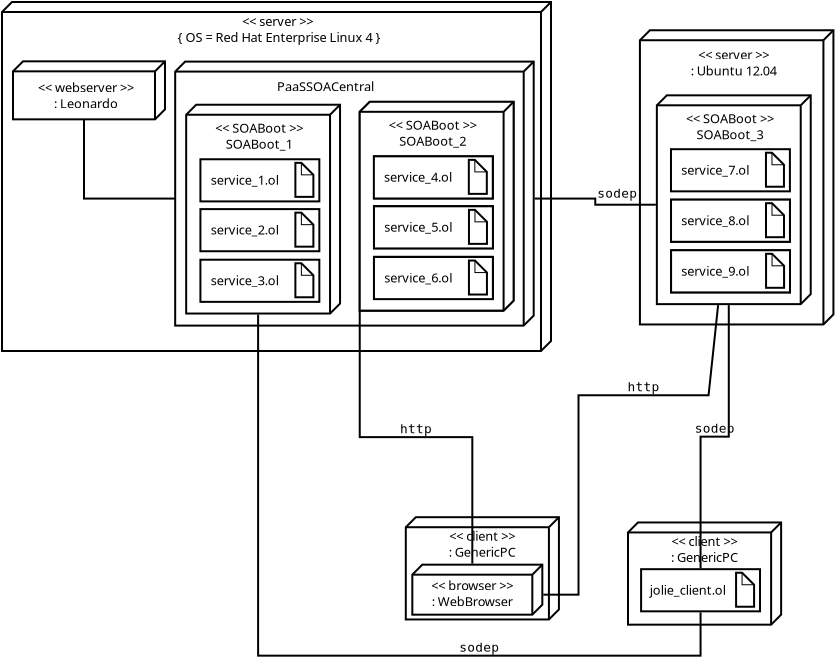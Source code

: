 <?xml version="1.0" encoding="UTF-8"?>
<dia:diagram xmlns:dia="http://www.lysator.liu.se/~alla/dia/">
  <dia:layer name="Background" visible="true" active="true">
    <dia:object type="UML - Node" version="0" id="O0">
      <dia:attribute name="obj_pos">
        <dia:point val="-0.544,3.886"/>
      </dia:attribute>
      <dia:attribute name="obj_bb">
        <dia:rectangle val="-0.594,3.337;26.956,20.887"/>
      </dia:attribute>
      <dia:attribute name="meta">
        <dia:composite type="dict"/>
      </dia:attribute>
      <dia:attribute name="elem_corner">
        <dia:point val="-0.544,3.886"/>
      </dia:attribute>
      <dia:attribute name="elem_width">
        <dia:real val="26.95"/>
      </dia:attribute>
      <dia:attribute name="elem_height">
        <dia:real val="16.95"/>
      </dia:attribute>
      <dia:attribute name="line_colour">
        <dia:color val="#000000"/>
      </dia:attribute>
      <dia:attribute name="fill_colour">
        <dia:color val="#ffffff"/>
      </dia:attribute>
      <dia:attribute name="name">
        <dia:composite type="text">
          <dia:attribute name="string">
            <dia:string>##</dia:string>
          </dia:attribute>
          <dia:attribute name="font">
            <dia:font family="sans" style="0" name="Helvetica"/>
          </dia:attribute>
          <dia:attribute name="height">
            <dia:real val="0.8"/>
          </dia:attribute>
          <dia:attribute name="pos">
            <dia:point val="-0.044,4.981"/>
          </dia:attribute>
          <dia:attribute name="color">
            <dia:color val="#000000"/>
          </dia:attribute>
          <dia:attribute name="alignment">
            <dia:enum val="0"/>
          </dia:attribute>
        </dia:composite>
      </dia:attribute>
    </dia:object>
    <dia:object type="Standard - Text" version="1" id="O1">
      <dia:attribute name="obj_pos">
        <dia:point val="13.306,4.582"/>
      </dia:attribute>
      <dia:attribute name="obj_bb">
        <dia:rectangle val="7.479,3.968;19.152,5.571"/>
      </dia:attribute>
      <dia:attribute name="text">
        <dia:composite type="text">
          <dia:attribute name="string">
            <dia:string>#&lt;&lt; server &gt;&gt;
{ OS = Red Hat Enterprise Linux 4 }#</dia:string>
          </dia:attribute>
          <dia:attribute name="font">
            <dia:font family="sans" style="0" name="Helvetica"/>
          </dia:attribute>
          <dia:attribute name="height">
            <dia:real val="0.8"/>
          </dia:attribute>
          <dia:attribute name="pos">
            <dia:point val="13.306,4.582"/>
          </dia:attribute>
          <dia:attribute name="color">
            <dia:color val="#000000"/>
          </dia:attribute>
          <dia:attribute name="alignment">
            <dia:enum val="1"/>
          </dia:attribute>
        </dia:composite>
      </dia:attribute>
      <dia:attribute name="valign">
        <dia:enum val="3"/>
      </dia:attribute>
    </dia:object>
    <dia:object type="UML - Node" version="0" id="O2">
      <dia:attribute name="obj_pos">
        <dia:point val="0.006,6.853"/>
      </dia:attribute>
      <dia:attribute name="obj_bb">
        <dia:rectangle val="-0.044,6.303;7.656,9.303"/>
      </dia:attribute>
      <dia:attribute name="meta">
        <dia:composite type="dict"/>
      </dia:attribute>
      <dia:attribute name="elem_corner">
        <dia:point val="0.006,6.853"/>
      </dia:attribute>
      <dia:attribute name="elem_width">
        <dia:real val="7.1"/>
      </dia:attribute>
      <dia:attribute name="elem_height">
        <dia:real val="2.4"/>
      </dia:attribute>
      <dia:attribute name="line_colour">
        <dia:color val="#000000"/>
      </dia:attribute>
      <dia:attribute name="fill_colour">
        <dia:color val="#ffffff"/>
      </dia:attribute>
      <dia:attribute name="name">
        <dia:composite type="text">
          <dia:attribute name="string">
            <dia:string>##</dia:string>
          </dia:attribute>
          <dia:attribute name="font">
            <dia:font family="sans" style="0" name="Helvetica"/>
          </dia:attribute>
          <dia:attribute name="height">
            <dia:real val="0.8"/>
          </dia:attribute>
          <dia:attribute name="pos">
            <dia:point val="0.506,7.948"/>
          </dia:attribute>
          <dia:attribute name="color">
            <dia:color val="#000000"/>
          </dia:attribute>
          <dia:attribute name="alignment">
            <dia:enum val="0"/>
          </dia:attribute>
        </dia:composite>
      </dia:attribute>
    </dia:object>
    <dia:object type="Standard - Text" version="1" id="O3">
      <dia:attribute name="obj_pos">
        <dia:point val="3.656,7.903"/>
      </dia:attribute>
      <dia:attribute name="obj_bb">
        <dia:rectangle val="0.702,7.308;6.61,8.855"/>
      </dia:attribute>
      <dia:attribute name="text">
        <dia:composite type="text">
          <dia:attribute name="string">
            <dia:string>#&lt;&lt; webserver &gt;&gt;
: Leonardo#</dia:string>
          </dia:attribute>
          <dia:attribute name="font">
            <dia:font family="sans" style="0" name="Helvetica"/>
          </dia:attribute>
          <dia:attribute name="height">
            <dia:real val="0.8"/>
          </dia:attribute>
          <dia:attribute name="pos">
            <dia:point val="3.656,7.903"/>
          </dia:attribute>
          <dia:attribute name="color">
            <dia:color val="#000000"/>
          </dia:attribute>
          <dia:attribute name="alignment">
            <dia:enum val="1"/>
          </dia:attribute>
        </dia:composite>
      </dia:attribute>
      <dia:attribute name="valign">
        <dia:enum val="3"/>
      </dia:attribute>
    </dia:object>
    <dia:object type="UML - Node" version="0" id="O4">
      <dia:attribute name="obj_pos">
        <dia:point val="8.115,6.865"/>
      </dia:attribute>
      <dia:attribute name="obj_bb">
        <dia:rectangle val="8.065,6.315;26.091,19.615"/>
      </dia:attribute>
      <dia:attribute name="meta">
        <dia:composite type="dict"/>
      </dia:attribute>
      <dia:attribute name="elem_corner">
        <dia:point val="8.115,6.865"/>
      </dia:attribute>
      <dia:attribute name="elem_width">
        <dia:real val="17.426"/>
      </dia:attribute>
      <dia:attribute name="elem_height">
        <dia:real val="12.7"/>
      </dia:attribute>
      <dia:attribute name="line_colour">
        <dia:color val="#000000"/>
      </dia:attribute>
      <dia:attribute name="fill_colour">
        <dia:color val="#ffffff"/>
      </dia:attribute>
      <dia:attribute name="name">
        <dia:composite type="text">
          <dia:attribute name="string">
            <dia:string>##</dia:string>
          </dia:attribute>
          <dia:attribute name="font">
            <dia:font family="sans" style="0" name="Helvetica"/>
          </dia:attribute>
          <dia:attribute name="height">
            <dia:real val="0.8"/>
          </dia:attribute>
          <dia:attribute name="pos">
            <dia:point val="8.615,7.96"/>
          </dia:attribute>
          <dia:attribute name="color">
            <dia:color val="#000000"/>
          </dia:attribute>
          <dia:attribute name="alignment">
            <dia:enum val="0"/>
          </dia:attribute>
        </dia:composite>
      </dia:attribute>
    </dia:object>
    <dia:object type="Standard - Text" version="1" id="O5">
      <dia:attribute name="obj_pos">
        <dia:point val="13.212,7.844"/>
      </dia:attribute>
      <dia:attribute name="obj_bb">
        <dia:rectangle val="13.212,7.249;18.418,7.996"/>
      </dia:attribute>
      <dia:attribute name="text">
        <dia:composite type="text">
          <dia:attribute name="string">
            <dia:string>#PaaSSOACentral#</dia:string>
          </dia:attribute>
          <dia:attribute name="font">
            <dia:font family="sans" style="0" name="Helvetica"/>
          </dia:attribute>
          <dia:attribute name="height">
            <dia:real val="0.8"/>
          </dia:attribute>
          <dia:attribute name="pos">
            <dia:point val="13.212,7.844"/>
          </dia:attribute>
          <dia:attribute name="color">
            <dia:color val="#000000"/>
          </dia:attribute>
          <dia:attribute name="alignment">
            <dia:enum val="0"/>
          </dia:attribute>
        </dia:composite>
      </dia:attribute>
      <dia:attribute name="valign">
        <dia:enum val="3"/>
      </dia:attribute>
    </dia:object>
    <dia:group>
      <dia:object type="UML - Node" version="0" id="O6">
        <dia:attribute name="obj_pos">
          <dia:point val="17.339,8.881"/>
        </dia:attribute>
        <dia:attribute name="obj_bb">
          <dia:rectangle val="17.289,8.331;25.082,18.872"/>
        </dia:attribute>
        <dia:attribute name="meta">
          <dia:composite type="dict"/>
        </dia:attribute>
        <dia:attribute name="elem_corner">
          <dia:point val="17.339,8.881"/>
        </dia:attribute>
        <dia:attribute name="elem_width">
          <dia:real val="7.193"/>
        </dia:attribute>
        <dia:attribute name="elem_height">
          <dia:real val="9.941"/>
        </dia:attribute>
        <dia:attribute name="line_colour">
          <dia:color val="#000000"/>
        </dia:attribute>
        <dia:attribute name="fill_colour">
          <dia:color val="#ffffff"/>
        </dia:attribute>
        <dia:attribute name="name">
          <dia:composite type="text">
            <dia:attribute name="string">
              <dia:string>##</dia:string>
            </dia:attribute>
            <dia:attribute name="font">
              <dia:font family="sans" style="0" name="Helvetica"/>
            </dia:attribute>
            <dia:attribute name="height">
              <dia:real val="0.8"/>
            </dia:attribute>
            <dia:attribute name="pos">
              <dia:point val="17.839,9.976"/>
            </dia:attribute>
            <dia:attribute name="color">
              <dia:color val="#000000"/>
            </dia:attribute>
            <dia:attribute name="alignment">
              <dia:enum val="0"/>
            </dia:attribute>
          </dia:composite>
        </dia:attribute>
      </dia:object>
      <dia:object type="Standard - Text" version="1" id="O7">
        <dia:attribute name="obj_pos">
          <dia:point val="20.993,9.776"/>
        </dia:attribute>
        <dia:attribute name="obj_bb">
          <dia:rectangle val="18.309,9.181;23.677,10.728"/>
        </dia:attribute>
        <dia:attribute name="text">
          <dia:composite type="text">
            <dia:attribute name="string">
              <dia:string>#&lt;&lt; SOABoot &gt;&gt;
SOABoot_2#</dia:string>
            </dia:attribute>
            <dia:attribute name="font">
              <dia:font family="sans" style="0" name="Helvetica"/>
            </dia:attribute>
            <dia:attribute name="height">
              <dia:real val="0.8"/>
            </dia:attribute>
            <dia:attribute name="pos">
              <dia:point val="20.993,9.776"/>
            </dia:attribute>
            <dia:attribute name="color">
              <dia:color val="#000000"/>
            </dia:attribute>
            <dia:attribute name="alignment">
              <dia:enum val="1"/>
            </dia:attribute>
          </dia:composite>
        </dia:attribute>
        <dia:attribute name="valign">
          <dia:enum val="3"/>
        </dia:attribute>
      </dia:object>
      <dia:group>
        <dia:object type="Flowchart - Box" version="0" id="O8">
          <dia:attribute name="obj_pos">
            <dia:point val="18.051,11.107"/>
          </dia:attribute>
          <dia:attribute name="obj_bb">
            <dia:rectangle val="18.001,11.057;24.047,13.264"/>
          </dia:attribute>
          <dia:attribute name="elem_corner">
            <dia:point val="18.051,11.107"/>
          </dia:attribute>
          <dia:attribute name="elem_width">
            <dia:real val="5.946"/>
          </dia:attribute>
          <dia:attribute name="elem_height">
            <dia:real val="2.107"/>
          </dia:attribute>
          <dia:attribute name="show_background">
            <dia:boolean val="true"/>
          </dia:attribute>
          <dia:attribute name="padding">
            <dia:real val="0.5"/>
          </dia:attribute>
          <dia:attribute name="text">
            <dia:composite type="text">
              <dia:attribute name="string">
                <dia:string>##</dia:string>
              </dia:attribute>
              <dia:attribute name="font">
                <dia:font family="sans" style="0" name="Helvetica"/>
              </dia:attribute>
              <dia:attribute name="height">
                <dia:real val="0.8"/>
              </dia:attribute>
              <dia:attribute name="pos">
                <dia:point val="21.024,12.356"/>
              </dia:attribute>
              <dia:attribute name="color">
                <dia:color val="#000000"/>
              </dia:attribute>
              <dia:attribute name="alignment">
                <dia:enum val="1"/>
              </dia:attribute>
            </dia:composite>
          </dia:attribute>
        </dia:object>
        <dia:object type="UML - Note" version="0" id="O9">
          <dia:attribute name="obj_pos">
            <dia:point val="22.799,11.286"/>
          </dia:attribute>
          <dia:attribute name="obj_bb">
            <dia:rectangle val="22.749,11.236;23.749,13.036"/>
          </dia:attribute>
          <dia:attribute name="meta">
            <dia:composite type="dict"/>
          </dia:attribute>
          <dia:attribute name="elem_corner">
            <dia:point val="22.799,11.286"/>
          </dia:attribute>
          <dia:attribute name="elem_width">
            <dia:real val="0.9"/>
          </dia:attribute>
          <dia:attribute name="elem_height">
            <dia:real val="1.7"/>
          </dia:attribute>
          <dia:attribute name="line_width">
            <dia:real val="0.1"/>
          </dia:attribute>
          <dia:attribute name="line_colour">
            <dia:color val="#000000"/>
          </dia:attribute>
          <dia:attribute name="fill_colour">
            <dia:color val="#ffffff"/>
          </dia:attribute>
          <dia:attribute name="text">
            <dia:composite type="text">
              <dia:attribute name="string">
                <dia:string>##</dia:string>
              </dia:attribute>
              <dia:attribute name="font">
                <dia:font family="monospace" style="0" name="Courier"/>
              </dia:attribute>
              <dia:attribute name="height">
                <dia:real val="0.8"/>
              </dia:attribute>
              <dia:attribute name="pos">
                <dia:point val="23.149,12.53"/>
              </dia:attribute>
              <dia:attribute name="color">
                <dia:color val="#000000"/>
              </dia:attribute>
              <dia:attribute name="alignment">
                <dia:enum val="0"/>
              </dia:attribute>
            </dia:composite>
          </dia:attribute>
        </dia:object>
        <dia:object type="Standard - Text" version="1" id="O10">
          <dia:attribute name="obj_pos">
            <dia:point val="20.262,12.382"/>
          </dia:attribute>
          <dia:attribute name="obj_bb">
            <dia:rectangle val="18.364,11.787;22.159,12.534"/>
          </dia:attribute>
          <dia:attribute name="text">
            <dia:composite type="text">
              <dia:attribute name="string">
                <dia:string>#service_1.ol#</dia:string>
              </dia:attribute>
              <dia:attribute name="font">
                <dia:font family="sans" style="0" name="Helvetica"/>
              </dia:attribute>
              <dia:attribute name="height">
                <dia:real val="0.8"/>
              </dia:attribute>
              <dia:attribute name="pos">
                <dia:point val="20.262,12.382"/>
              </dia:attribute>
              <dia:attribute name="color">
                <dia:color val="#000000"/>
              </dia:attribute>
              <dia:attribute name="alignment">
                <dia:enum val="1"/>
              </dia:attribute>
            </dia:composite>
          </dia:attribute>
          <dia:attribute name="valign">
            <dia:enum val="3"/>
          </dia:attribute>
        </dia:object>
      </dia:group>
      <dia:group>
        <dia:object type="Flowchart - Box" version="0" id="O11">
          <dia:attribute name="obj_pos">
            <dia:point val="18.051,13.598"/>
          </dia:attribute>
          <dia:attribute name="obj_bb">
            <dia:rectangle val="18.001,13.548;24.047,15.755"/>
          </dia:attribute>
          <dia:attribute name="elem_corner">
            <dia:point val="18.051,13.598"/>
          </dia:attribute>
          <dia:attribute name="elem_width">
            <dia:real val="5.946"/>
          </dia:attribute>
          <dia:attribute name="elem_height">
            <dia:real val="2.107"/>
          </dia:attribute>
          <dia:attribute name="show_background">
            <dia:boolean val="true"/>
          </dia:attribute>
          <dia:attribute name="padding">
            <dia:real val="0.5"/>
          </dia:attribute>
          <dia:attribute name="text">
            <dia:composite type="text">
              <dia:attribute name="string">
                <dia:string>##</dia:string>
              </dia:attribute>
              <dia:attribute name="font">
                <dia:font family="sans" style="0" name="Helvetica"/>
              </dia:attribute>
              <dia:attribute name="height">
                <dia:real val="0.8"/>
              </dia:attribute>
              <dia:attribute name="pos">
                <dia:point val="21.024,14.847"/>
              </dia:attribute>
              <dia:attribute name="color">
                <dia:color val="#000000"/>
              </dia:attribute>
              <dia:attribute name="alignment">
                <dia:enum val="1"/>
              </dia:attribute>
            </dia:composite>
          </dia:attribute>
        </dia:object>
        <dia:object type="UML - Note" version="0" id="O12">
          <dia:attribute name="obj_pos">
            <dia:point val="22.799,13.777"/>
          </dia:attribute>
          <dia:attribute name="obj_bb">
            <dia:rectangle val="22.749,13.727;23.749,15.527"/>
          </dia:attribute>
          <dia:attribute name="meta">
            <dia:composite type="dict"/>
          </dia:attribute>
          <dia:attribute name="elem_corner">
            <dia:point val="22.799,13.777"/>
          </dia:attribute>
          <dia:attribute name="elem_width">
            <dia:real val="0.9"/>
          </dia:attribute>
          <dia:attribute name="elem_height">
            <dia:real val="1.7"/>
          </dia:attribute>
          <dia:attribute name="line_width">
            <dia:real val="0.1"/>
          </dia:attribute>
          <dia:attribute name="line_colour">
            <dia:color val="#000000"/>
          </dia:attribute>
          <dia:attribute name="fill_colour">
            <dia:color val="#ffffff"/>
          </dia:attribute>
          <dia:attribute name="text">
            <dia:composite type="text">
              <dia:attribute name="string">
                <dia:string>##</dia:string>
              </dia:attribute>
              <dia:attribute name="font">
                <dia:font family="monospace" style="0" name="Courier"/>
              </dia:attribute>
              <dia:attribute name="height">
                <dia:real val="0.8"/>
              </dia:attribute>
              <dia:attribute name="pos">
                <dia:point val="23.149,15.022"/>
              </dia:attribute>
              <dia:attribute name="color">
                <dia:color val="#000000"/>
              </dia:attribute>
              <dia:attribute name="alignment">
                <dia:enum val="0"/>
              </dia:attribute>
            </dia:composite>
          </dia:attribute>
        </dia:object>
        <dia:object type="Standard - Text" version="1" id="O13">
          <dia:attribute name="obj_pos">
            <dia:point val="20.262,14.873"/>
          </dia:attribute>
          <dia:attribute name="obj_bb">
            <dia:rectangle val="18.364,14.278;22.159,15.026"/>
          </dia:attribute>
          <dia:attribute name="text">
            <dia:composite type="text">
              <dia:attribute name="string">
                <dia:string>#service_2.ol#</dia:string>
              </dia:attribute>
              <dia:attribute name="font">
                <dia:font family="sans" style="0" name="Helvetica"/>
              </dia:attribute>
              <dia:attribute name="height">
                <dia:real val="0.8"/>
              </dia:attribute>
              <dia:attribute name="pos">
                <dia:point val="20.262,14.873"/>
              </dia:attribute>
              <dia:attribute name="color">
                <dia:color val="#000000"/>
              </dia:attribute>
              <dia:attribute name="alignment">
                <dia:enum val="1"/>
              </dia:attribute>
            </dia:composite>
          </dia:attribute>
          <dia:attribute name="valign">
            <dia:enum val="3"/>
          </dia:attribute>
        </dia:object>
      </dia:group>
      <dia:group>
        <dia:object type="Flowchart - Box" version="0" id="O14">
          <dia:attribute name="obj_pos">
            <dia:point val="18.051,16.13"/>
          </dia:attribute>
          <dia:attribute name="obj_bb">
            <dia:rectangle val="18.001,16.08;24.047,18.287"/>
          </dia:attribute>
          <dia:attribute name="elem_corner">
            <dia:point val="18.051,16.13"/>
          </dia:attribute>
          <dia:attribute name="elem_width">
            <dia:real val="5.946"/>
          </dia:attribute>
          <dia:attribute name="elem_height">
            <dia:real val="2.107"/>
          </dia:attribute>
          <dia:attribute name="show_background">
            <dia:boolean val="true"/>
          </dia:attribute>
          <dia:attribute name="padding">
            <dia:real val="0.5"/>
          </dia:attribute>
          <dia:attribute name="text">
            <dia:composite type="text">
              <dia:attribute name="string">
                <dia:string>##</dia:string>
              </dia:attribute>
              <dia:attribute name="font">
                <dia:font family="sans" style="0" name="Helvetica"/>
              </dia:attribute>
              <dia:attribute name="height">
                <dia:real val="0.8"/>
              </dia:attribute>
              <dia:attribute name="pos">
                <dia:point val="21.024,17.378"/>
              </dia:attribute>
              <dia:attribute name="color">
                <dia:color val="#000000"/>
              </dia:attribute>
              <dia:attribute name="alignment">
                <dia:enum val="1"/>
              </dia:attribute>
            </dia:composite>
          </dia:attribute>
        </dia:object>
        <dia:object type="UML - Note" version="0" id="O15">
          <dia:attribute name="obj_pos">
            <dia:point val="22.799,16.308"/>
          </dia:attribute>
          <dia:attribute name="obj_bb">
            <dia:rectangle val="22.749,16.258;23.749,18.058"/>
          </dia:attribute>
          <dia:attribute name="meta">
            <dia:composite type="dict"/>
          </dia:attribute>
          <dia:attribute name="elem_corner">
            <dia:point val="22.799,16.308"/>
          </dia:attribute>
          <dia:attribute name="elem_width">
            <dia:real val="0.9"/>
          </dia:attribute>
          <dia:attribute name="elem_height">
            <dia:real val="1.7"/>
          </dia:attribute>
          <dia:attribute name="line_width">
            <dia:real val="0.1"/>
          </dia:attribute>
          <dia:attribute name="line_colour">
            <dia:color val="#000000"/>
          </dia:attribute>
          <dia:attribute name="fill_colour">
            <dia:color val="#ffffff"/>
          </dia:attribute>
          <dia:attribute name="text">
            <dia:composite type="text">
              <dia:attribute name="string">
                <dia:string>##</dia:string>
              </dia:attribute>
              <dia:attribute name="font">
                <dia:font family="monospace" style="0" name="Courier"/>
              </dia:attribute>
              <dia:attribute name="height">
                <dia:real val="0.8"/>
              </dia:attribute>
              <dia:attribute name="pos">
                <dia:point val="23.149,17.553"/>
              </dia:attribute>
              <dia:attribute name="color">
                <dia:color val="#000000"/>
              </dia:attribute>
              <dia:attribute name="alignment">
                <dia:enum val="0"/>
              </dia:attribute>
            </dia:composite>
          </dia:attribute>
        </dia:object>
        <dia:object type="Standard - Text" version="1" id="O16">
          <dia:attribute name="obj_pos">
            <dia:point val="20.262,17.405"/>
          </dia:attribute>
          <dia:attribute name="obj_bb">
            <dia:rectangle val="18.364,16.81;22.159,17.557"/>
          </dia:attribute>
          <dia:attribute name="text">
            <dia:composite type="text">
              <dia:attribute name="string">
                <dia:string>#service_3.ol#</dia:string>
              </dia:attribute>
              <dia:attribute name="font">
                <dia:font family="sans" style="0" name="Helvetica"/>
              </dia:attribute>
              <dia:attribute name="height">
                <dia:real val="0.8"/>
              </dia:attribute>
              <dia:attribute name="pos">
                <dia:point val="20.262,17.405"/>
              </dia:attribute>
              <dia:attribute name="color">
                <dia:color val="#000000"/>
              </dia:attribute>
              <dia:attribute name="alignment">
                <dia:enum val="1"/>
              </dia:attribute>
            </dia:composite>
          </dia:attribute>
          <dia:attribute name="valign">
            <dia:enum val="3"/>
          </dia:attribute>
        </dia:object>
      </dia:group>
    </dia:group>
    <dia:group>
      <dia:object type="UML - Node" version="0" id="O17">
        <dia:attribute name="obj_pos">
          <dia:point val="8.665,9.023"/>
        </dia:attribute>
        <dia:attribute name="obj_bb">
          <dia:rectangle val="8.615,8.473;16.408,19.015"/>
        </dia:attribute>
        <dia:attribute name="meta">
          <dia:composite type="dict"/>
        </dia:attribute>
        <dia:attribute name="elem_corner">
          <dia:point val="8.665,9.023"/>
        </dia:attribute>
        <dia:attribute name="elem_width">
          <dia:real val="7.193"/>
        </dia:attribute>
        <dia:attribute name="elem_height">
          <dia:real val="9.941"/>
        </dia:attribute>
        <dia:attribute name="line_colour">
          <dia:color val="#000000"/>
        </dia:attribute>
        <dia:attribute name="fill_colour">
          <dia:color val="#ffffff"/>
        </dia:attribute>
        <dia:attribute name="name">
          <dia:composite type="text">
            <dia:attribute name="string">
              <dia:string>##</dia:string>
            </dia:attribute>
            <dia:attribute name="font">
              <dia:font family="sans" style="0" name="Helvetica"/>
            </dia:attribute>
            <dia:attribute name="height">
              <dia:real val="0.8"/>
            </dia:attribute>
            <dia:attribute name="pos">
              <dia:point val="9.165,10.118"/>
            </dia:attribute>
            <dia:attribute name="color">
              <dia:color val="#000000"/>
            </dia:attribute>
            <dia:attribute name="alignment">
              <dia:enum val="0"/>
            </dia:attribute>
          </dia:composite>
        </dia:attribute>
      </dia:object>
      <dia:object type="Standard - Text" version="1" id="O18">
        <dia:attribute name="obj_pos">
          <dia:point val="12.319,9.918"/>
        </dia:attribute>
        <dia:attribute name="obj_bb">
          <dia:rectangle val="9.635,9.323;15.003,10.87"/>
        </dia:attribute>
        <dia:attribute name="text">
          <dia:composite type="text">
            <dia:attribute name="string">
              <dia:string>#&lt;&lt; SOABoot &gt;&gt;
SOABoot_1#</dia:string>
            </dia:attribute>
            <dia:attribute name="font">
              <dia:font family="sans" style="0" name="Helvetica"/>
            </dia:attribute>
            <dia:attribute name="height">
              <dia:real val="0.8"/>
            </dia:attribute>
            <dia:attribute name="pos">
              <dia:point val="12.319,9.918"/>
            </dia:attribute>
            <dia:attribute name="color">
              <dia:color val="#000000"/>
            </dia:attribute>
            <dia:attribute name="alignment">
              <dia:enum val="1"/>
            </dia:attribute>
          </dia:composite>
        </dia:attribute>
        <dia:attribute name="valign">
          <dia:enum val="3"/>
        </dia:attribute>
      </dia:object>
      <dia:group>
        <dia:object type="Flowchart - Box" version="0" id="O19">
          <dia:attribute name="obj_pos">
            <dia:point val="9.377,11.249"/>
          </dia:attribute>
          <dia:attribute name="obj_bb">
            <dia:rectangle val="9.327,11.199;15.373,13.406"/>
          </dia:attribute>
          <dia:attribute name="elem_corner">
            <dia:point val="9.377,11.249"/>
          </dia:attribute>
          <dia:attribute name="elem_width">
            <dia:real val="5.946"/>
          </dia:attribute>
          <dia:attribute name="elem_height">
            <dia:real val="2.107"/>
          </dia:attribute>
          <dia:attribute name="show_background">
            <dia:boolean val="true"/>
          </dia:attribute>
          <dia:attribute name="padding">
            <dia:real val="0.5"/>
          </dia:attribute>
          <dia:attribute name="text">
            <dia:composite type="text">
              <dia:attribute name="string">
                <dia:string>##</dia:string>
              </dia:attribute>
              <dia:attribute name="font">
                <dia:font family="sans" style="0" name="Helvetica"/>
              </dia:attribute>
              <dia:attribute name="height">
                <dia:real val="0.8"/>
              </dia:attribute>
              <dia:attribute name="pos">
                <dia:point val="12.35,12.498"/>
              </dia:attribute>
              <dia:attribute name="color">
                <dia:color val="#000000"/>
              </dia:attribute>
              <dia:attribute name="alignment">
                <dia:enum val="1"/>
              </dia:attribute>
            </dia:composite>
          </dia:attribute>
        </dia:object>
        <dia:object type="UML - Note" version="0" id="O20">
          <dia:attribute name="obj_pos">
            <dia:point val="14.125,11.428"/>
          </dia:attribute>
          <dia:attribute name="obj_bb">
            <dia:rectangle val="14.075,11.378;15.075,13.178"/>
          </dia:attribute>
          <dia:attribute name="meta">
            <dia:composite type="dict"/>
          </dia:attribute>
          <dia:attribute name="elem_corner">
            <dia:point val="14.125,11.428"/>
          </dia:attribute>
          <dia:attribute name="elem_width">
            <dia:real val="0.9"/>
          </dia:attribute>
          <dia:attribute name="elem_height">
            <dia:real val="1.7"/>
          </dia:attribute>
          <dia:attribute name="line_width">
            <dia:real val="0.1"/>
          </dia:attribute>
          <dia:attribute name="line_colour">
            <dia:color val="#000000"/>
          </dia:attribute>
          <dia:attribute name="fill_colour">
            <dia:color val="#ffffff"/>
          </dia:attribute>
          <dia:attribute name="text">
            <dia:composite type="text">
              <dia:attribute name="string">
                <dia:string>##</dia:string>
              </dia:attribute>
              <dia:attribute name="font">
                <dia:font family="monospace" style="0" name="Courier"/>
              </dia:attribute>
              <dia:attribute name="height">
                <dia:real val="0.8"/>
              </dia:attribute>
              <dia:attribute name="pos">
                <dia:point val="14.475,12.673"/>
              </dia:attribute>
              <dia:attribute name="color">
                <dia:color val="#000000"/>
              </dia:attribute>
              <dia:attribute name="alignment">
                <dia:enum val="0"/>
              </dia:attribute>
            </dia:composite>
          </dia:attribute>
        </dia:object>
        <dia:object type="Standard - Text" version="1" id="O21">
          <dia:attribute name="obj_pos">
            <dia:point val="11.588,12.524"/>
          </dia:attribute>
          <dia:attribute name="obj_bb">
            <dia:rectangle val="9.69,11.929;13.485,12.677"/>
          </dia:attribute>
          <dia:attribute name="text">
            <dia:composite type="text">
              <dia:attribute name="string">
                <dia:string>#service_1.ol#</dia:string>
              </dia:attribute>
              <dia:attribute name="font">
                <dia:font family="sans" style="0" name="Helvetica"/>
              </dia:attribute>
              <dia:attribute name="height">
                <dia:real val="0.8"/>
              </dia:attribute>
              <dia:attribute name="pos">
                <dia:point val="11.588,12.524"/>
              </dia:attribute>
              <dia:attribute name="color">
                <dia:color val="#000000"/>
              </dia:attribute>
              <dia:attribute name="alignment">
                <dia:enum val="1"/>
              </dia:attribute>
            </dia:composite>
          </dia:attribute>
          <dia:attribute name="valign">
            <dia:enum val="3"/>
          </dia:attribute>
        </dia:object>
      </dia:group>
      <dia:group>
        <dia:object type="Flowchart - Box" version="0" id="O22">
          <dia:attribute name="obj_pos">
            <dia:point val="9.377,13.741"/>
          </dia:attribute>
          <dia:attribute name="obj_bb">
            <dia:rectangle val="9.327,13.691;15.373,15.898"/>
          </dia:attribute>
          <dia:attribute name="elem_corner">
            <dia:point val="9.377,13.741"/>
          </dia:attribute>
          <dia:attribute name="elem_width">
            <dia:real val="5.946"/>
          </dia:attribute>
          <dia:attribute name="elem_height">
            <dia:real val="2.107"/>
          </dia:attribute>
          <dia:attribute name="show_background">
            <dia:boolean val="true"/>
          </dia:attribute>
          <dia:attribute name="padding">
            <dia:real val="0.5"/>
          </dia:attribute>
          <dia:attribute name="text">
            <dia:composite type="text">
              <dia:attribute name="string">
                <dia:string>##</dia:string>
              </dia:attribute>
              <dia:attribute name="font">
                <dia:font family="sans" style="0" name="Helvetica"/>
              </dia:attribute>
              <dia:attribute name="height">
                <dia:real val="0.8"/>
              </dia:attribute>
              <dia:attribute name="pos">
                <dia:point val="12.35,14.989"/>
              </dia:attribute>
              <dia:attribute name="color">
                <dia:color val="#000000"/>
              </dia:attribute>
              <dia:attribute name="alignment">
                <dia:enum val="1"/>
              </dia:attribute>
            </dia:composite>
          </dia:attribute>
        </dia:object>
        <dia:object type="UML - Note" version="0" id="O23">
          <dia:attribute name="obj_pos">
            <dia:point val="14.125,13.919"/>
          </dia:attribute>
          <dia:attribute name="obj_bb">
            <dia:rectangle val="14.075,13.869;15.075,15.669"/>
          </dia:attribute>
          <dia:attribute name="meta">
            <dia:composite type="dict"/>
          </dia:attribute>
          <dia:attribute name="elem_corner">
            <dia:point val="14.125,13.919"/>
          </dia:attribute>
          <dia:attribute name="elem_width">
            <dia:real val="0.9"/>
          </dia:attribute>
          <dia:attribute name="elem_height">
            <dia:real val="1.7"/>
          </dia:attribute>
          <dia:attribute name="line_width">
            <dia:real val="0.1"/>
          </dia:attribute>
          <dia:attribute name="line_colour">
            <dia:color val="#000000"/>
          </dia:attribute>
          <dia:attribute name="fill_colour">
            <dia:color val="#ffffff"/>
          </dia:attribute>
          <dia:attribute name="text">
            <dia:composite type="text">
              <dia:attribute name="string">
                <dia:string>##</dia:string>
              </dia:attribute>
              <dia:attribute name="font">
                <dia:font family="monospace" style="0" name="Courier"/>
              </dia:attribute>
              <dia:attribute name="height">
                <dia:real val="0.8"/>
              </dia:attribute>
              <dia:attribute name="pos">
                <dia:point val="14.475,15.164"/>
              </dia:attribute>
              <dia:attribute name="color">
                <dia:color val="#000000"/>
              </dia:attribute>
              <dia:attribute name="alignment">
                <dia:enum val="0"/>
              </dia:attribute>
            </dia:composite>
          </dia:attribute>
        </dia:object>
        <dia:object type="Standard - Text" version="1" id="O24">
          <dia:attribute name="obj_pos">
            <dia:point val="11.588,15.015"/>
          </dia:attribute>
          <dia:attribute name="obj_bb">
            <dia:rectangle val="9.69,14.42;13.485,15.168"/>
          </dia:attribute>
          <dia:attribute name="text">
            <dia:composite type="text">
              <dia:attribute name="string">
                <dia:string>#service_2.ol#</dia:string>
              </dia:attribute>
              <dia:attribute name="font">
                <dia:font family="sans" style="0" name="Helvetica"/>
              </dia:attribute>
              <dia:attribute name="height">
                <dia:real val="0.8"/>
              </dia:attribute>
              <dia:attribute name="pos">
                <dia:point val="11.588,15.015"/>
              </dia:attribute>
              <dia:attribute name="color">
                <dia:color val="#000000"/>
              </dia:attribute>
              <dia:attribute name="alignment">
                <dia:enum val="1"/>
              </dia:attribute>
            </dia:composite>
          </dia:attribute>
          <dia:attribute name="valign">
            <dia:enum val="3"/>
          </dia:attribute>
        </dia:object>
      </dia:group>
      <dia:group>
        <dia:object type="Flowchart - Box" version="0" id="O25">
          <dia:attribute name="obj_pos">
            <dia:point val="9.377,16.272"/>
          </dia:attribute>
          <dia:attribute name="obj_bb">
            <dia:rectangle val="9.327,16.222;15.373,18.429"/>
          </dia:attribute>
          <dia:attribute name="elem_corner">
            <dia:point val="9.377,16.272"/>
          </dia:attribute>
          <dia:attribute name="elem_width">
            <dia:real val="5.946"/>
          </dia:attribute>
          <dia:attribute name="elem_height">
            <dia:real val="2.107"/>
          </dia:attribute>
          <dia:attribute name="show_background">
            <dia:boolean val="true"/>
          </dia:attribute>
          <dia:attribute name="padding">
            <dia:real val="0.5"/>
          </dia:attribute>
          <dia:attribute name="text">
            <dia:composite type="text">
              <dia:attribute name="string">
                <dia:string>##</dia:string>
              </dia:attribute>
              <dia:attribute name="font">
                <dia:font family="sans" style="0" name="Helvetica"/>
              </dia:attribute>
              <dia:attribute name="height">
                <dia:real val="0.8"/>
              </dia:attribute>
              <dia:attribute name="pos">
                <dia:point val="12.35,17.521"/>
              </dia:attribute>
              <dia:attribute name="color">
                <dia:color val="#000000"/>
              </dia:attribute>
              <dia:attribute name="alignment">
                <dia:enum val="1"/>
              </dia:attribute>
            </dia:composite>
          </dia:attribute>
        </dia:object>
        <dia:object type="UML - Note" version="0" id="O26">
          <dia:attribute name="obj_pos">
            <dia:point val="14.125,16.45"/>
          </dia:attribute>
          <dia:attribute name="obj_bb">
            <dia:rectangle val="14.075,16.4;15.075,18.2"/>
          </dia:attribute>
          <dia:attribute name="meta">
            <dia:composite type="dict"/>
          </dia:attribute>
          <dia:attribute name="elem_corner">
            <dia:point val="14.125,16.45"/>
          </dia:attribute>
          <dia:attribute name="elem_width">
            <dia:real val="0.9"/>
          </dia:attribute>
          <dia:attribute name="elem_height">
            <dia:real val="1.7"/>
          </dia:attribute>
          <dia:attribute name="line_width">
            <dia:real val="0.1"/>
          </dia:attribute>
          <dia:attribute name="line_colour">
            <dia:color val="#000000"/>
          </dia:attribute>
          <dia:attribute name="fill_colour">
            <dia:color val="#ffffff"/>
          </dia:attribute>
          <dia:attribute name="text">
            <dia:composite type="text">
              <dia:attribute name="string">
                <dia:string>##</dia:string>
              </dia:attribute>
              <dia:attribute name="font">
                <dia:font family="monospace" style="0" name="Courier"/>
              </dia:attribute>
              <dia:attribute name="height">
                <dia:real val="0.8"/>
              </dia:attribute>
              <dia:attribute name="pos">
                <dia:point val="14.475,17.695"/>
              </dia:attribute>
              <dia:attribute name="color">
                <dia:color val="#000000"/>
              </dia:attribute>
              <dia:attribute name="alignment">
                <dia:enum val="0"/>
              </dia:attribute>
            </dia:composite>
          </dia:attribute>
        </dia:object>
        <dia:object type="Standard - Text" version="1" id="O27">
          <dia:attribute name="obj_pos">
            <dia:point val="11.588,17.547"/>
          </dia:attribute>
          <dia:attribute name="obj_bb">
            <dia:rectangle val="9.69,16.952;13.485,17.699"/>
          </dia:attribute>
          <dia:attribute name="text">
            <dia:composite type="text">
              <dia:attribute name="string">
                <dia:string>#service_3.ol#</dia:string>
              </dia:attribute>
              <dia:attribute name="font">
                <dia:font family="sans" style="0" name="Helvetica"/>
              </dia:attribute>
              <dia:attribute name="height">
                <dia:real val="0.8"/>
              </dia:attribute>
              <dia:attribute name="pos">
                <dia:point val="11.588,17.547"/>
              </dia:attribute>
              <dia:attribute name="color">
                <dia:color val="#000000"/>
              </dia:attribute>
              <dia:attribute name="alignment">
                <dia:enum val="1"/>
              </dia:attribute>
            </dia:composite>
          </dia:attribute>
          <dia:attribute name="valign">
            <dia:enum val="3"/>
          </dia:attribute>
        </dia:object>
      </dia:group>
    </dia:group>
    <dia:object type="UML - Association" version="2" id="O28">
      <dia:attribute name="name">
        <dia:string>##</dia:string>
      </dia:attribute>
      <dia:attribute name="direction">
        <dia:enum val="1"/>
      </dia:attribute>
      <dia:attribute name="show_direction">
        <dia:boolean val="false"/>
      </dia:attribute>
      <dia:attribute name="assoc_type">
        <dia:enum val="0"/>
      </dia:attribute>
      <dia:attribute name="role_a">
        <dia:string>##</dia:string>
      </dia:attribute>
      <dia:attribute name="multipicity_a">
        <dia:string>##</dia:string>
      </dia:attribute>
      <dia:attribute name="visibility_a">
        <dia:enum val="3"/>
      </dia:attribute>
      <dia:attribute name="show_arrow_a">
        <dia:boolean val="false"/>
      </dia:attribute>
      <dia:attribute name="role_b">
        <dia:string>##</dia:string>
      </dia:attribute>
      <dia:attribute name="multipicity_b">
        <dia:string>##</dia:string>
      </dia:attribute>
      <dia:attribute name="visibility_b">
        <dia:enum val="3"/>
      </dia:attribute>
      <dia:attribute name="show_arrow_b">
        <dia:boolean val="false"/>
      </dia:attribute>
      <dia:attribute name="obj_pos">
        <dia:point val="3.556,9.253"/>
      </dia:attribute>
      <dia:attribute name="obj_bb">
        <dia:rectangle val="3.506,9.203;8.165,14.015"/>
      </dia:attribute>
      <dia:attribute name="meta">
        <dia:composite type="dict"/>
      </dia:attribute>
      <dia:attribute name="orth_points">
        <dia:point val="3.556,9.253"/>
        <dia:point val="3.556,13.215"/>
        <dia:point val="8.115,13.215"/>
      </dia:attribute>
      <dia:attribute name="orth_orient">
        <dia:enum val="1"/>
        <dia:enum val="0"/>
      </dia:attribute>
      <dia:attribute name="orth_autoroute">
        <dia:boolean val="true"/>
      </dia:attribute>
      <dia:attribute name="text_colour">
        <dia:color val="#000000"/>
      </dia:attribute>
      <dia:attribute name="line_colour">
        <dia:color val="#000000"/>
      </dia:attribute>
      <dia:connections>
        <dia:connection handle="0" to="O2" connection="6"/>
        <dia:connection handle="1" to="O4" connection="3"/>
      </dia:connections>
    </dia:object>
    <dia:object type="UML - Node" version="0" id="O29">
      <dia:attribute name="obj_pos">
        <dia:point val="17.343,8.876"/>
      </dia:attribute>
      <dia:attribute name="obj_bb">
        <dia:rectangle val="17.293,8.325;25.086,18.867"/>
      </dia:attribute>
      <dia:attribute name="meta">
        <dia:composite type="dict"/>
      </dia:attribute>
      <dia:attribute name="elem_corner">
        <dia:point val="17.343,8.876"/>
      </dia:attribute>
      <dia:attribute name="elem_width">
        <dia:real val="7.193"/>
      </dia:attribute>
      <dia:attribute name="elem_height">
        <dia:real val="9.941"/>
      </dia:attribute>
      <dia:attribute name="line_colour">
        <dia:color val="#000000"/>
      </dia:attribute>
      <dia:attribute name="fill_colour">
        <dia:color val="#ffffff"/>
      </dia:attribute>
      <dia:attribute name="name">
        <dia:composite type="text">
          <dia:attribute name="string">
            <dia:string>##</dia:string>
          </dia:attribute>
          <dia:attribute name="font">
            <dia:font family="sans" style="0" name="Helvetica"/>
          </dia:attribute>
          <dia:attribute name="height">
            <dia:real val="0.8"/>
          </dia:attribute>
          <dia:attribute name="pos">
            <dia:point val="17.843,9.97"/>
          </dia:attribute>
          <dia:attribute name="color">
            <dia:color val="#000000"/>
          </dia:attribute>
          <dia:attribute name="alignment">
            <dia:enum val="0"/>
          </dia:attribute>
        </dia:composite>
      </dia:attribute>
    </dia:object>
    <dia:object type="Standard - Text" version="1" id="O30">
      <dia:attribute name="obj_pos">
        <dia:point val="20.997,9.771"/>
      </dia:attribute>
      <dia:attribute name="obj_bb">
        <dia:rectangle val="18.313,9.175;23.681,10.723"/>
      </dia:attribute>
      <dia:attribute name="text">
        <dia:composite type="text">
          <dia:attribute name="string">
            <dia:string>#&lt;&lt; SOABoot &gt;&gt;
SOABoot_2#</dia:string>
          </dia:attribute>
          <dia:attribute name="font">
            <dia:font family="sans" style="0" name="Helvetica"/>
          </dia:attribute>
          <dia:attribute name="height">
            <dia:real val="0.8"/>
          </dia:attribute>
          <dia:attribute name="pos">
            <dia:point val="20.997,9.771"/>
          </dia:attribute>
          <dia:attribute name="color">
            <dia:color val="#000000"/>
          </dia:attribute>
          <dia:attribute name="alignment">
            <dia:enum val="1"/>
          </dia:attribute>
        </dia:composite>
      </dia:attribute>
      <dia:attribute name="valign">
        <dia:enum val="3"/>
      </dia:attribute>
    </dia:object>
    <dia:group>
      <dia:object type="Flowchart - Box" version="0" id="O31">
        <dia:attribute name="obj_pos">
          <dia:point val="18.055,11.102"/>
        </dia:attribute>
        <dia:attribute name="obj_bb">
          <dia:rectangle val="18.005,11.052;24.051,13.259"/>
        </dia:attribute>
        <dia:attribute name="elem_corner">
          <dia:point val="18.055,11.102"/>
        </dia:attribute>
        <dia:attribute name="elem_width">
          <dia:real val="5.946"/>
        </dia:attribute>
        <dia:attribute name="elem_height">
          <dia:real val="2.107"/>
        </dia:attribute>
        <dia:attribute name="show_background">
          <dia:boolean val="true"/>
        </dia:attribute>
        <dia:attribute name="padding">
          <dia:real val="0.5"/>
        </dia:attribute>
        <dia:attribute name="text">
          <dia:composite type="text">
            <dia:attribute name="string">
              <dia:string>##</dia:string>
            </dia:attribute>
            <dia:attribute name="font">
              <dia:font family="sans" style="0" name="Helvetica"/>
            </dia:attribute>
            <dia:attribute name="height">
              <dia:real val="0.8"/>
            </dia:attribute>
            <dia:attribute name="pos">
              <dia:point val="21.028,12.35"/>
            </dia:attribute>
            <dia:attribute name="color">
              <dia:color val="#000000"/>
            </dia:attribute>
            <dia:attribute name="alignment">
              <dia:enum val="1"/>
            </dia:attribute>
          </dia:composite>
        </dia:attribute>
      </dia:object>
      <dia:object type="UML - Note" version="0" id="O32">
        <dia:attribute name="obj_pos">
          <dia:point val="22.803,11.28"/>
        </dia:attribute>
        <dia:attribute name="obj_bb">
          <dia:rectangle val="22.753,11.23;23.753,13.03"/>
        </dia:attribute>
        <dia:attribute name="meta">
          <dia:composite type="dict"/>
        </dia:attribute>
        <dia:attribute name="elem_corner">
          <dia:point val="22.803,11.28"/>
        </dia:attribute>
        <dia:attribute name="elem_width">
          <dia:real val="0.9"/>
        </dia:attribute>
        <dia:attribute name="elem_height">
          <dia:real val="1.7"/>
        </dia:attribute>
        <dia:attribute name="line_width">
          <dia:real val="0.1"/>
        </dia:attribute>
        <dia:attribute name="line_colour">
          <dia:color val="#000000"/>
        </dia:attribute>
        <dia:attribute name="fill_colour">
          <dia:color val="#ffffff"/>
        </dia:attribute>
        <dia:attribute name="text">
          <dia:composite type="text">
            <dia:attribute name="string">
              <dia:string>##</dia:string>
            </dia:attribute>
            <dia:attribute name="font">
              <dia:font family="monospace" style="0" name="Courier"/>
            </dia:attribute>
            <dia:attribute name="height">
              <dia:real val="0.8"/>
            </dia:attribute>
            <dia:attribute name="pos">
              <dia:point val="23.153,12.525"/>
            </dia:attribute>
            <dia:attribute name="color">
              <dia:color val="#000000"/>
            </dia:attribute>
            <dia:attribute name="alignment">
              <dia:enum val="0"/>
            </dia:attribute>
          </dia:composite>
        </dia:attribute>
      </dia:object>
      <dia:object type="Standard - Text" version="1" id="O33">
        <dia:attribute name="obj_pos">
          <dia:point val="20.265,12.377"/>
        </dia:attribute>
        <dia:attribute name="obj_bb">
          <dia:rectangle val="18.368,11.782;22.163,12.529"/>
        </dia:attribute>
        <dia:attribute name="text">
          <dia:composite type="text">
            <dia:attribute name="string">
              <dia:string>#service_1.ol#</dia:string>
            </dia:attribute>
            <dia:attribute name="font">
              <dia:font family="sans" style="0" name="Helvetica"/>
            </dia:attribute>
            <dia:attribute name="height">
              <dia:real val="0.8"/>
            </dia:attribute>
            <dia:attribute name="pos">
              <dia:point val="20.265,12.377"/>
            </dia:attribute>
            <dia:attribute name="color">
              <dia:color val="#000000"/>
            </dia:attribute>
            <dia:attribute name="alignment">
              <dia:enum val="1"/>
            </dia:attribute>
          </dia:composite>
        </dia:attribute>
        <dia:attribute name="valign">
          <dia:enum val="3"/>
        </dia:attribute>
      </dia:object>
    </dia:group>
    <dia:group>
      <dia:object type="Flowchart - Box" version="0" id="O34">
        <dia:attribute name="obj_pos">
          <dia:point val="18.055,13.593"/>
        </dia:attribute>
        <dia:attribute name="obj_bb">
          <dia:rectangle val="18.005,13.543;24.051,15.75"/>
        </dia:attribute>
        <dia:attribute name="elem_corner">
          <dia:point val="18.055,13.593"/>
        </dia:attribute>
        <dia:attribute name="elem_width">
          <dia:real val="5.946"/>
        </dia:attribute>
        <dia:attribute name="elem_height">
          <dia:real val="2.107"/>
        </dia:attribute>
        <dia:attribute name="show_background">
          <dia:boolean val="true"/>
        </dia:attribute>
        <dia:attribute name="padding">
          <dia:real val="0.5"/>
        </dia:attribute>
        <dia:attribute name="text">
          <dia:composite type="text">
            <dia:attribute name="string">
              <dia:string>##</dia:string>
            </dia:attribute>
            <dia:attribute name="font">
              <dia:font family="sans" style="0" name="Helvetica"/>
            </dia:attribute>
            <dia:attribute name="height">
              <dia:real val="0.8"/>
            </dia:attribute>
            <dia:attribute name="pos">
              <dia:point val="21.028,14.841"/>
            </dia:attribute>
            <dia:attribute name="color">
              <dia:color val="#000000"/>
            </dia:attribute>
            <dia:attribute name="alignment">
              <dia:enum val="1"/>
            </dia:attribute>
          </dia:composite>
        </dia:attribute>
      </dia:object>
      <dia:object type="UML - Note" version="0" id="O35">
        <dia:attribute name="obj_pos">
          <dia:point val="22.803,13.771"/>
        </dia:attribute>
        <dia:attribute name="obj_bb">
          <dia:rectangle val="22.753,13.721;23.753,15.521"/>
        </dia:attribute>
        <dia:attribute name="meta">
          <dia:composite type="dict"/>
        </dia:attribute>
        <dia:attribute name="elem_corner">
          <dia:point val="22.803,13.771"/>
        </dia:attribute>
        <dia:attribute name="elem_width">
          <dia:real val="0.9"/>
        </dia:attribute>
        <dia:attribute name="elem_height">
          <dia:real val="1.7"/>
        </dia:attribute>
        <dia:attribute name="line_width">
          <dia:real val="0.1"/>
        </dia:attribute>
        <dia:attribute name="line_colour">
          <dia:color val="#000000"/>
        </dia:attribute>
        <dia:attribute name="fill_colour">
          <dia:color val="#ffffff"/>
        </dia:attribute>
        <dia:attribute name="text">
          <dia:composite type="text">
            <dia:attribute name="string">
              <dia:string>##</dia:string>
            </dia:attribute>
            <dia:attribute name="font">
              <dia:font family="monospace" style="0" name="Courier"/>
            </dia:attribute>
            <dia:attribute name="height">
              <dia:real val="0.8"/>
            </dia:attribute>
            <dia:attribute name="pos">
              <dia:point val="23.153,15.016"/>
            </dia:attribute>
            <dia:attribute name="color">
              <dia:color val="#000000"/>
            </dia:attribute>
            <dia:attribute name="alignment">
              <dia:enum val="0"/>
            </dia:attribute>
          </dia:composite>
        </dia:attribute>
      </dia:object>
      <dia:object type="Standard - Text" version="1" id="O36">
        <dia:attribute name="obj_pos">
          <dia:point val="20.265,14.868"/>
        </dia:attribute>
        <dia:attribute name="obj_bb">
          <dia:rectangle val="18.368,14.273;22.163,15.02"/>
        </dia:attribute>
        <dia:attribute name="text">
          <dia:composite type="text">
            <dia:attribute name="string">
              <dia:string>#service_2.ol#</dia:string>
            </dia:attribute>
            <dia:attribute name="font">
              <dia:font family="sans" style="0" name="Helvetica"/>
            </dia:attribute>
            <dia:attribute name="height">
              <dia:real val="0.8"/>
            </dia:attribute>
            <dia:attribute name="pos">
              <dia:point val="20.265,14.868"/>
            </dia:attribute>
            <dia:attribute name="color">
              <dia:color val="#000000"/>
            </dia:attribute>
            <dia:attribute name="alignment">
              <dia:enum val="1"/>
            </dia:attribute>
          </dia:composite>
        </dia:attribute>
        <dia:attribute name="valign">
          <dia:enum val="3"/>
        </dia:attribute>
      </dia:object>
    </dia:group>
    <dia:group>
      <dia:object type="Flowchart - Box" version="0" id="O37">
        <dia:attribute name="obj_pos">
          <dia:point val="18.055,16.125"/>
        </dia:attribute>
        <dia:attribute name="obj_bb">
          <dia:rectangle val="18.005,16.075;24.051,18.282"/>
        </dia:attribute>
        <dia:attribute name="elem_corner">
          <dia:point val="18.055,16.125"/>
        </dia:attribute>
        <dia:attribute name="elem_width">
          <dia:real val="5.946"/>
        </dia:attribute>
        <dia:attribute name="elem_height">
          <dia:real val="2.107"/>
        </dia:attribute>
        <dia:attribute name="show_background">
          <dia:boolean val="true"/>
        </dia:attribute>
        <dia:attribute name="padding">
          <dia:real val="0.5"/>
        </dia:attribute>
        <dia:attribute name="text">
          <dia:composite type="text">
            <dia:attribute name="string">
              <dia:string>##</dia:string>
            </dia:attribute>
            <dia:attribute name="font">
              <dia:font family="sans" style="0" name="Helvetica"/>
            </dia:attribute>
            <dia:attribute name="height">
              <dia:real val="0.8"/>
            </dia:attribute>
            <dia:attribute name="pos">
              <dia:point val="21.028,17.373"/>
            </dia:attribute>
            <dia:attribute name="color">
              <dia:color val="#000000"/>
            </dia:attribute>
            <dia:attribute name="alignment">
              <dia:enum val="1"/>
            </dia:attribute>
          </dia:composite>
        </dia:attribute>
      </dia:object>
      <dia:object type="UML - Note" version="0" id="O38">
        <dia:attribute name="obj_pos">
          <dia:point val="22.803,16.303"/>
        </dia:attribute>
        <dia:attribute name="obj_bb">
          <dia:rectangle val="22.753,16.253;23.753,18.053"/>
        </dia:attribute>
        <dia:attribute name="meta">
          <dia:composite type="dict"/>
        </dia:attribute>
        <dia:attribute name="elem_corner">
          <dia:point val="22.803,16.303"/>
        </dia:attribute>
        <dia:attribute name="elem_width">
          <dia:real val="0.9"/>
        </dia:attribute>
        <dia:attribute name="elem_height">
          <dia:real val="1.7"/>
        </dia:attribute>
        <dia:attribute name="line_width">
          <dia:real val="0.1"/>
        </dia:attribute>
        <dia:attribute name="line_colour">
          <dia:color val="#000000"/>
        </dia:attribute>
        <dia:attribute name="fill_colour">
          <dia:color val="#ffffff"/>
        </dia:attribute>
        <dia:attribute name="text">
          <dia:composite type="text">
            <dia:attribute name="string">
              <dia:string>##</dia:string>
            </dia:attribute>
            <dia:attribute name="font">
              <dia:font family="monospace" style="0" name="Courier"/>
            </dia:attribute>
            <dia:attribute name="height">
              <dia:real val="0.8"/>
            </dia:attribute>
            <dia:attribute name="pos">
              <dia:point val="23.153,17.548"/>
            </dia:attribute>
            <dia:attribute name="color">
              <dia:color val="#000000"/>
            </dia:attribute>
            <dia:attribute name="alignment">
              <dia:enum val="0"/>
            </dia:attribute>
          </dia:composite>
        </dia:attribute>
      </dia:object>
      <dia:object type="Standard - Text" version="1" id="O39">
        <dia:attribute name="obj_pos">
          <dia:point val="20.265,17.399"/>
        </dia:attribute>
        <dia:attribute name="obj_bb">
          <dia:rectangle val="18.368,16.804;22.163,17.552"/>
        </dia:attribute>
        <dia:attribute name="text">
          <dia:composite type="text">
            <dia:attribute name="string">
              <dia:string>#service_3.ol#</dia:string>
            </dia:attribute>
            <dia:attribute name="font">
              <dia:font family="sans" style="0" name="Helvetica"/>
            </dia:attribute>
            <dia:attribute name="height">
              <dia:real val="0.8"/>
            </dia:attribute>
            <dia:attribute name="pos">
              <dia:point val="20.265,17.399"/>
            </dia:attribute>
            <dia:attribute name="color">
              <dia:color val="#000000"/>
            </dia:attribute>
            <dia:attribute name="alignment">
              <dia:enum val="1"/>
            </dia:attribute>
          </dia:composite>
        </dia:attribute>
        <dia:attribute name="valign">
          <dia:enum val="3"/>
        </dia:attribute>
      </dia:object>
    </dia:group>
    <dia:group>
      <dia:object type="Flowchart - Box" version="0" id="O40">
        <dia:attribute name="obj_pos">
          <dia:point val="18.054,16.136"/>
        </dia:attribute>
        <dia:attribute name="obj_bb">
          <dia:rectangle val="18.004,16.086;24.05,18.293"/>
        </dia:attribute>
        <dia:attribute name="elem_corner">
          <dia:point val="18.054,16.136"/>
        </dia:attribute>
        <dia:attribute name="elem_width">
          <dia:real val="5.946"/>
        </dia:attribute>
        <dia:attribute name="elem_height">
          <dia:real val="2.107"/>
        </dia:attribute>
        <dia:attribute name="show_background">
          <dia:boolean val="true"/>
        </dia:attribute>
        <dia:attribute name="padding">
          <dia:real val="0.5"/>
        </dia:attribute>
        <dia:attribute name="text">
          <dia:composite type="text">
            <dia:attribute name="string">
              <dia:string>##</dia:string>
            </dia:attribute>
            <dia:attribute name="font">
              <dia:font family="sans" style="0" name="Helvetica"/>
            </dia:attribute>
            <dia:attribute name="height">
              <dia:real val="0.8"/>
            </dia:attribute>
            <dia:attribute name="pos">
              <dia:point val="21.027,17.384"/>
            </dia:attribute>
            <dia:attribute name="color">
              <dia:color val="#000000"/>
            </dia:attribute>
            <dia:attribute name="alignment">
              <dia:enum val="1"/>
            </dia:attribute>
          </dia:composite>
        </dia:attribute>
      </dia:object>
      <dia:object type="UML - Note" version="0" id="O41">
        <dia:attribute name="obj_pos">
          <dia:point val="22.803,16.314"/>
        </dia:attribute>
        <dia:attribute name="obj_bb">
          <dia:rectangle val="22.753,16.264;23.753,18.064"/>
        </dia:attribute>
        <dia:attribute name="meta">
          <dia:composite type="dict"/>
        </dia:attribute>
        <dia:attribute name="elem_corner">
          <dia:point val="22.803,16.314"/>
        </dia:attribute>
        <dia:attribute name="elem_width">
          <dia:real val="0.9"/>
        </dia:attribute>
        <dia:attribute name="elem_height">
          <dia:real val="1.7"/>
        </dia:attribute>
        <dia:attribute name="line_width">
          <dia:real val="0.1"/>
        </dia:attribute>
        <dia:attribute name="line_colour">
          <dia:color val="#000000"/>
        </dia:attribute>
        <dia:attribute name="fill_colour">
          <dia:color val="#ffffff"/>
        </dia:attribute>
        <dia:attribute name="text">
          <dia:composite type="text">
            <dia:attribute name="string">
              <dia:string>##</dia:string>
            </dia:attribute>
            <dia:attribute name="font">
              <dia:font family="monospace" style="0" name="Courier"/>
            </dia:attribute>
            <dia:attribute name="height">
              <dia:real val="0.8"/>
            </dia:attribute>
            <dia:attribute name="pos">
              <dia:point val="23.153,17.559"/>
            </dia:attribute>
            <dia:attribute name="color">
              <dia:color val="#000000"/>
            </dia:attribute>
            <dia:attribute name="alignment">
              <dia:enum val="0"/>
            </dia:attribute>
          </dia:composite>
        </dia:attribute>
      </dia:object>
      <dia:object type="Standard - Text" version="1" id="O42">
        <dia:attribute name="obj_pos">
          <dia:point val="20.265,17.411"/>
        </dia:attribute>
        <dia:attribute name="obj_bb">
          <dia:rectangle val="18.368,16.816;22.163,17.563"/>
        </dia:attribute>
        <dia:attribute name="text">
          <dia:composite type="text">
            <dia:attribute name="string">
              <dia:string>#service_6.ol#</dia:string>
            </dia:attribute>
            <dia:attribute name="font">
              <dia:font family="sans" style="0" name="Helvetica"/>
            </dia:attribute>
            <dia:attribute name="height">
              <dia:real val="0.8"/>
            </dia:attribute>
            <dia:attribute name="pos">
              <dia:point val="20.265,17.411"/>
            </dia:attribute>
            <dia:attribute name="color">
              <dia:color val="#000000"/>
            </dia:attribute>
            <dia:attribute name="alignment">
              <dia:enum val="1"/>
            </dia:attribute>
          </dia:composite>
        </dia:attribute>
        <dia:attribute name="valign">
          <dia:enum val="3"/>
        </dia:attribute>
      </dia:object>
    </dia:group>
    <dia:group>
      <dia:object type="Flowchart - Box" version="0" id="O43">
        <dia:attribute name="obj_pos">
          <dia:point val="18.055,13.601"/>
        </dia:attribute>
        <dia:attribute name="obj_bb">
          <dia:rectangle val="18.005,13.551;24.051,15.758"/>
        </dia:attribute>
        <dia:attribute name="elem_corner">
          <dia:point val="18.055,13.601"/>
        </dia:attribute>
        <dia:attribute name="elem_width">
          <dia:real val="5.946"/>
        </dia:attribute>
        <dia:attribute name="elem_height">
          <dia:real val="2.107"/>
        </dia:attribute>
        <dia:attribute name="show_background">
          <dia:boolean val="true"/>
        </dia:attribute>
        <dia:attribute name="padding">
          <dia:real val="0.5"/>
        </dia:attribute>
        <dia:attribute name="text">
          <dia:composite type="text">
            <dia:attribute name="string">
              <dia:string>##</dia:string>
            </dia:attribute>
            <dia:attribute name="font">
              <dia:font family="sans" style="0" name="Helvetica"/>
            </dia:attribute>
            <dia:attribute name="height">
              <dia:real val="0.8"/>
            </dia:attribute>
            <dia:attribute name="pos">
              <dia:point val="21.028,14.85"/>
            </dia:attribute>
            <dia:attribute name="color">
              <dia:color val="#000000"/>
            </dia:attribute>
            <dia:attribute name="alignment">
              <dia:enum val="1"/>
            </dia:attribute>
          </dia:composite>
        </dia:attribute>
      </dia:object>
      <dia:object type="UML - Note" version="0" id="O44">
        <dia:attribute name="obj_pos">
          <dia:point val="22.804,13.779"/>
        </dia:attribute>
        <dia:attribute name="obj_bb">
          <dia:rectangle val="22.754,13.729;23.754,15.529"/>
        </dia:attribute>
        <dia:attribute name="meta">
          <dia:composite type="dict"/>
        </dia:attribute>
        <dia:attribute name="elem_corner">
          <dia:point val="22.804,13.779"/>
        </dia:attribute>
        <dia:attribute name="elem_width">
          <dia:real val="0.9"/>
        </dia:attribute>
        <dia:attribute name="elem_height">
          <dia:real val="1.7"/>
        </dia:attribute>
        <dia:attribute name="line_width">
          <dia:real val="0.1"/>
        </dia:attribute>
        <dia:attribute name="line_colour">
          <dia:color val="#000000"/>
        </dia:attribute>
        <dia:attribute name="fill_colour">
          <dia:color val="#ffffff"/>
        </dia:attribute>
        <dia:attribute name="text">
          <dia:composite type="text">
            <dia:attribute name="string">
              <dia:string>##</dia:string>
            </dia:attribute>
            <dia:attribute name="font">
              <dia:font family="monospace" style="0" name="Courier"/>
            </dia:attribute>
            <dia:attribute name="height">
              <dia:real val="0.8"/>
            </dia:attribute>
            <dia:attribute name="pos">
              <dia:point val="23.154,15.024"/>
            </dia:attribute>
            <dia:attribute name="color">
              <dia:color val="#000000"/>
            </dia:attribute>
            <dia:attribute name="alignment">
              <dia:enum val="0"/>
            </dia:attribute>
          </dia:composite>
        </dia:attribute>
      </dia:object>
      <dia:object type="Standard - Text" version="1" id="O45">
        <dia:attribute name="obj_pos">
          <dia:point val="20.266,14.876"/>
        </dia:attribute>
        <dia:attribute name="obj_bb">
          <dia:rectangle val="18.368,14.281;22.163,15.028"/>
        </dia:attribute>
        <dia:attribute name="text">
          <dia:composite type="text">
            <dia:attribute name="string">
              <dia:string>#service_5.ol#</dia:string>
            </dia:attribute>
            <dia:attribute name="font">
              <dia:font family="sans" style="0" name="Helvetica"/>
            </dia:attribute>
            <dia:attribute name="height">
              <dia:real val="0.8"/>
            </dia:attribute>
            <dia:attribute name="pos">
              <dia:point val="20.266,14.876"/>
            </dia:attribute>
            <dia:attribute name="color">
              <dia:color val="#000000"/>
            </dia:attribute>
            <dia:attribute name="alignment">
              <dia:enum val="1"/>
            </dia:attribute>
          </dia:composite>
        </dia:attribute>
        <dia:attribute name="valign">
          <dia:enum val="3"/>
        </dia:attribute>
      </dia:object>
    </dia:group>
    <dia:group>
      <dia:object type="Flowchart - Box" version="0" id="O46">
        <dia:attribute name="obj_pos">
          <dia:point val="18.049,11.103"/>
        </dia:attribute>
        <dia:attribute name="obj_bb">
          <dia:rectangle val="17.999,11.053;24.045,13.26"/>
        </dia:attribute>
        <dia:attribute name="elem_corner">
          <dia:point val="18.049,11.103"/>
        </dia:attribute>
        <dia:attribute name="elem_width">
          <dia:real val="5.946"/>
        </dia:attribute>
        <dia:attribute name="elem_height">
          <dia:real val="2.107"/>
        </dia:attribute>
        <dia:attribute name="show_background">
          <dia:boolean val="true"/>
        </dia:attribute>
        <dia:attribute name="padding">
          <dia:real val="0.5"/>
        </dia:attribute>
        <dia:attribute name="text">
          <dia:composite type="text">
            <dia:attribute name="string">
              <dia:string>##</dia:string>
            </dia:attribute>
            <dia:attribute name="font">
              <dia:font family="sans" style="0" name="Helvetica"/>
            </dia:attribute>
            <dia:attribute name="height">
              <dia:real val="0.8"/>
            </dia:attribute>
            <dia:attribute name="pos">
              <dia:point val="21.022,12.351"/>
            </dia:attribute>
            <dia:attribute name="color">
              <dia:color val="#000000"/>
            </dia:attribute>
            <dia:attribute name="alignment">
              <dia:enum val="1"/>
            </dia:attribute>
          </dia:composite>
        </dia:attribute>
      </dia:object>
      <dia:object type="UML - Note" version="0" id="O47">
        <dia:attribute name="obj_pos">
          <dia:point val="22.797,11.281"/>
        </dia:attribute>
        <dia:attribute name="obj_bb">
          <dia:rectangle val="22.747,11.231;23.747,13.031"/>
        </dia:attribute>
        <dia:attribute name="meta">
          <dia:composite type="dict"/>
        </dia:attribute>
        <dia:attribute name="elem_corner">
          <dia:point val="22.797,11.281"/>
        </dia:attribute>
        <dia:attribute name="elem_width">
          <dia:real val="0.9"/>
        </dia:attribute>
        <dia:attribute name="elem_height">
          <dia:real val="1.7"/>
        </dia:attribute>
        <dia:attribute name="line_width">
          <dia:real val="0.1"/>
        </dia:attribute>
        <dia:attribute name="line_colour">
          <dia:color val="#000000"/>
        </dia:attribute>
        <dia:attribute name="fill_colour">
          <dia:color val="#ffffff"/>
        </dia:attribute>
        <dia:attribute name="text">
          <dia:composite type="text">
            <dia:attribute name="string">
              <dia:string>##</dia:string>
            </dia:attribute>
            <dia:attribute name="font">
              <dia:font family="monospace" style="0" name="Courier"/>
            </dia:attribute>
            <dia:attribute name="height">
              <dia:real val="0.8"/>
            </dia:attribute>
            <dia:attribute name="pos">
              <dia:point val="23.147,12.526"/>
            </dia:attribute>
            <dia:attribute name="color">
              <dia:color val="#000000"/>
            </dia:attribute>
            <dia:attribute name="alignment">
              <dia:enum val="0"/>
            </dia:attribute>
          </dia:composite>
        </dia:attribute>
      </dia:object>
      <dia:object type="Standard - Text" version="1" id="O48">
        <dia:attribute name="obj_pos">
          <dia:point val="20.259,12.377"/>
        </dia:attribute>
        <dia:attribute name="obj_bb">
          <dia:rectangle val="18.362,11.782;22.157,12.53"/>
        </dia:attribute>
        <dia:attribute name="text">
          <dia:composite type="text">
            <dia:attribute name="string">
              <dia:string>#service_4.ol#</dia:string>
            </dia:attribute>
            <dia:attribute name="font">
              <dia:font family="sans" style="0" name="Helvetica"/>
            </dia:attribute>
            <dia:attribute name="height">
              <dia:real val="0.8"/>
            </dia:attribute>
            <dia:attribute name="pos">
              <dia:point val="20.259,12.377"/>
            </dia:attribute>
            <dia:attribute name="color">
              <dia:color val="#000000"/>
            </dia:attribute>
            <dia:attribute name="alignment">
              <dia:enum val="1"/>
            </dia:attribute>
          </dia:composite>
        </dia:attribute>
        <dia:attribute name="valign">
          <dia:enum val="3"/>
        </dia:attribute>
      </dia:object>
    </dia:group>
    <dia:object type="UML - Node" version="0" id="O49">
      <dia:attribute name="obj_pos">
        <dia:point val="31.352,5.298"/>
      </dia:attribute>
      <dia:attribute name="obj_bb">
        <dia:rectangle val="31.302,4.748;41.077,19.559"/>
      </dia:attribute>
      <dia:attribute name="meta">
        <dia:composite type="dict"/>
      </dia:attribute>
      <dia:attribute name="elem_corner">
        <dia:point val="31.352,5.298"/>
      </dia:attribute>
      <dia:attribute name="elem_width">
        <dia:real val="9.175"/>
      </dia:attribute>
      <dia:attribute name="elem_height">
        <dia:real val="14.21"/>
      </dia:attribute>
      <dia:attribute name="line_colour">
        <dia:color val="#000000"/>
      </dia:attribute>
      <dia:attribute name="fill_colour">
        <dia:color val="#ffffff"/>
      </dia:attribute>
      <dia:attribute name="name">
        <dia:composite type="text">
          <dia:attribute name="string">
            <dia:string>##</dia:string>
          </dia:attribute>
          <dia:attribute name="font">
            <dia:font family="sans" style="0" name="Helvetica"/>
          </dia:attribute>
          <dia:attribute name="height">
            <dia:real val="0.8"/>
          </dia:attribute>
          <dia:attribute name="pos">
            <dia:point val="31.852,6.393"/>
          </dia:attribute>
          <dia:attribute name="color">
            <dia:color val="#000000"/>
          </dia:attribute>
          <dia:attribute name="alignment">
            <dia:enum val="0"/>
          </dia:attribute>
        </dia:composite>
      </dia:attribute>
    </dia:object>
    <dia:object type="Standard - Text" version="1" id="O50">
      <dia:attribute name="obj_pos">
        <dia:point val="36.045,6.26"/>
      </dia:attribute>
      <dia:attribute name="obj_bb">
        <dia:rectangle val="33.649,5.665;38.441,7.213"/>
      </dia:attribute>
      <dia:attribute name="text">
        <dia:composite type="text">
          <dia:attribute name="string">
            <dia:string>#&lt;&lt; server &gt;&gt;
: Ubuntu 12.04#</dia:string>
          </dia:attribute>
          <dia:attribute name="font">
            <dia:font family="sans" style="0" name="Helvetica"/>
          </dia:attribute>
          <dia:attribute name="height">
            <dia:real val="0.8"/>
          </dia:attribute>
          <dia:attribute name="pos">
            <dia:point val="36.045,6.26"/>
          </dia:attribute>
          <dia:attribute name="color">
            <dia:color val="#000000"/>
          </dia:attribute>
          <dia:attribute name="alignment">
            <dia:enum val="1"/>
          </dia:attribute>
        </dia:composite>
      </dia:attribute>
      <dia:attribute name="valign">
        <dia:enum val="3"/>
      </dia:attribute>
    </dia:object>
    <dia:group>
      <dia:object type="UML - Node" version="0" id="O51">
        <dia:attribute name="obj_pos">
          <dia:point val="32.199,8.551"/>
        </dia:attribute>
        <dia:attribute name="obj_bb">
          <dia:rectangle val="32.148,8.001;39.941,18.543"/>
        </dia:attribute>
        <dia:attribute name="meta">
          <dia:composite type="dict"/>
        </dia:attribute>
        <dia:attribute name="elem_corner">
          <dia:point val="32.199,8.551"/>
        </dia:attribute>
        <dia:attribute name="elem_width">
          <dia:real val="7.193"/>
        </dia:attribute>
        <dia:attribute name="elem_height">
          <dia:real val="9.941"/>
        </dia:attribute>
        <dia:attribute name="line_colour">
          <dia:color val="#000000"/>
        </dia:attribute>
        <dia:attribute name="fill_colour">
          <dia:color val="#ffffff"/>
        </dia:attribute>
        <dia:attribute name="name">
          <dia:composite type="text">
            <dia:attribute name="string">
              <dia:string>##</dia:string>
            </dia:attribute>
            <dia:attribute name="font">
              <dia:font family="sans" style="0" name="Helvetica"/>
            </dia:attribute>
            <dia:attribute name="height">
              <dia:real val="0.8"/>
            </dia:attribute>
            <dia:attribute name="pos">
              <dia:point val="32.699,9.646"/>
            </dia:attribute>
            <dia:attribute name="color">
              <dia:color val="#000000"/>
            </dia:attribute>
            <dia:attribute name="alignment">
              <dia:enum val="0"/>
            </dia:attribute>
          </dia:composite>
        </dia:attribute>
      </dia:object>
      <dia:object type="Standard - Text" version="1" id="O52">
        <dia:attribute name="obj_pos">
          <dia:point val="35.852,9.446"/>
        </dia:attribute>
        <dia:attribute name="obj_bb">
          <dia:rectangle val="33.168,8.851;38.537,10.399"/>
        </dia:attribute>
        <dia:attribute name="text">
          <dia:composite type="text">
            <dia:attribute name="string">
              <dia:string>#&lt;&lt; SOABoot &gt;&gt;
SOABoot_3#</dia:string>
            </dia:attribute>
            <dia:attribute name="font">
              <dia:font family="sans" style="0" name="Helvetica"/>
            </dia:attribute>
            <dia:attribute name="height">
              <dia:real val="0.8"/>
            </dia:attribute>
            <dia:attribute name="pos">
              <dia:point val="35.852,9.446"/>
            </dia:attribute>
            <dia:attribute name="color">
              <dia:color val="#000000"/>
            </dia:attribute>
            <dia:attribute name="alignment">
              <dia:enum val="1"/>
            </dia:attribute>
          </dia:composite>
        </dia:attribute>
        <dia:attribute name="valign">
          <dia:enum val="3"/>
        </dia:attribute>
      </dia:object>
      <dia:group>
        <dia:object type="Flowchart - Box" version="0" id="O53">
          <dia:attribute name="obj_pos">
            <dia:point val="32.91,13.269"/>
          </dia:attribute>
          <dia:attribute name="obj_bb">
            <dia:rectangle val="32.86,13.219;38.906,15.426"/>
          </dia:attribute>
          <dia:attribute name="elem_corner">
            <dia:point val="32.91,13.269"/>
          </dia:attribute>
          <dia:attribute name="elem_width">
            <dia:real val="5.946"/>
          </dia:attribute>
          <dia:attribute name="elem_height">
            <dia:real val="2.107"/>
          </dia:attribute>
          <dia:attribute name="show_background">
            <dia:boolean val="true"/>
          </dia:attribute>
          <dia:attribute name="padding">
            <dia:real val="0.5"/>
          </dia:attribute>
          <dia:attribute name="text">
            <dia:composite type="text">
              <dia:attribute name="string">
                <dia:string>##</dia:string>
              </dia:attribute>
              <dia:attribute name="font">
                <dia:font family="sans" style="0" name="Helvetica"/>
              </dia:attribute>
              <dia:attribute name="height">
                <dia:real val="0.8"/>
              </dia:attribute>
              <dia:attribute name="pos">
                <dia:point val="35.883,14.518"/>
              </dia:attribute>
              <dia:attribute name="color">
                <dia:color val="#000000"/>
              </dia:attribute>
              <dia:attribute name="alignment">
                <dia:enum val="1"/>
              </dia:attribute>
            </dia:composite>
          </dia:attribute>
        </dia:object>
        <dia:object type="UML - Note" version="0" id="O54">
          <dia:attribute name="obj_pos">
            <dia:point val="37.659,13.447"/>
          </dia:attribute>
          <dia:attribute name="obj_bb">
            <dia:rectangle val="37.609,13.397;38.609,15.197"/>
          </dia:attribute>
          <dia:attribute name="meta">
            <dia:composite type="dict"/>
          </dia:attribute>
          <dia:attribute name="elem_corner">
            <dia:point val="37.659,13.447"/>
          </dia:attribute>
          <dia:attribute name="elem_width">
            <dia:real val="0.9"/>
          </dia:attribute>
          <dia:attribute name="elem_height">
            <dia:real val="1.7"/>
          </dia:attribute>
          <dia:attribute name="line_width">
            <dia:real val="0.1"/>
          </dia:attribute>
          <dia:attribute name="line_colour">
            <dia:color val="#000000"/>
          </dia:attribute>
          <dia:attribute name="fill_colour">
            <dia:color val="#ffffff"/>
          </dia:attribute>
          <dia:attribute name="text">
            <dia:composite type="text">
              <dia:attribute name="string">
                <dia:string>##</dia:string>
              </dia:attribute>
              <dia:attribute name="font">
                <dia:font family="monospace" style="0" name="Courier"/>
              </dia:attribute>
              <dia:attribute name="height">
                <dia:real val="0.8"/>
              </dia:attribute>
              <dia:attribute name="pos">
                <dia:point val="38.009,14.692"/>
              </dia:attribute>
              <dia:attribute name="color">
                <dia:color val="#000000"/>
              </dia:attribute>
              <dia:attribute name="alignment">
                <dia:enum val="0"/>
              </dia:attribute>
            </dia:composite>
          </dia:attribute>
        </dia:object>
        <dia:object type="Standard - Text" version="1" id="O55">
          <dia:attribute name="obj_pos">
            <dia:point val="35.121,14.544"/>
          </dia:attribute>
          <dia:attribute name="obj_bb">
            <dia:rectangle val="33.223,13.949;37.018,14.696"/>
          </dia:attribute>
          <dia:attribute name="text">
            <dia:composite type="text">
              <dia:attribute name="string">
                <dia:string>#service_2.ol#</dia:string>
              </dia:attribute>
              <dia:attribute name="font">
                <dia:font family="sans" style="0" name="Helvetica"/>
              </dia:attribute>
              <dia:attribute name="height">
                <dia:real val="0.8"/>
              </dia:attribute>
              <dia:attribute name="pos">
                <dia:point val="35.121,14.544"/>
              </dia:attribute>
              <dia:attribute name="color">
                <dia:color val="#000000"/>
              </dia:attribute>
              <dia:attribute name="alignment">
                <dia:enum val="1"/>
              </dia:attribute>
            </dia:composite>
          </dia:attribute>
          <dia:attribute name="valign">
            <dia:enum val="3"/>
          </dia:attribute>
        </dia:object>
      </dia:group>
      <dia:group>
        <dia:object type="Flowchart - Box" version="0" id="O56">
          <dia:attribute name="obj_pos">
            <dia:point val="32.91,15.8"/>
          </dia:attribute>
          <dia:attribute name="obj_bb">
            <dia:rectangle val="32.86,15.751;38.906,17.957"/>
          </dia:attribute>
          <dia:attribute name="elem_corner">
            <dia:point val="32.91,15.8"/>
          </dia:attribute>
          <dia:attribute name="elem_width">
            <dia:real val="5.946"/>
          </dia:attribute>
          <dia:attribute name="elem_height">
            <dia:real val="2.107"/>
          </dia:attribute>
          <dia:attribute name="show_background">
            <dia:boolean val="true"/>
          </dia:attribute>
          <dia:attribute name="padding">
            <dia:real val="0.5"/>
          </dia:attribute>
          <dia:attribute name="text">
            <dia:composite type="text">
              <dia:attribute name="string">
                <dia:string>##</dia:string>
              </dia:attribute>
              <dia:attribute name="font">
                <dia:font family="sans" style="0" name="Helvetica"/>
              </dia:attribute>
              <dia:attribute name="height">
                <dia:real val="0.8"/>
              </dia:attribute>
              <dia:attribute name="pos">
                <dia:point val="35.883,17.049"/>
              </dia:attribute>
              <dia:attribute name="color">
                <dia:color val="#000000"/>
              </dia:attribute>
              <dia:attribute name="alignment">
                <dia:enum val="1"/>
              </dia:attribute>
            </dia:composite>
          </dia:attribute>
        </dia:object>
        <dia:object type="UML - Note" version="0" id="O57">
          <dia:attribute name="obj_pos">
            <dia:point val="37.659,15.979"/>
          </dia:attribute>
          <dia:attribute name="obj_bb">
            <dia:rectangle val="37.609,15.929;38.609,17.729"/>
          </dia:attribute>
          <dia:attribute name="meta">
            <dia:composite type="dict"/>
          </dia:attribute>
          <dia:attribute name="elem_corner">
            <dia:point val="37.659,15.979"/>
          </dia:attribute>
          <dia:attribute name="elem_width">
            <dia:real val="0.9"/>
          </dia:attribute>
          <dia:attribute name="elem_height">
            <dia:real val="1.7"/>
          </dia:attribute>
          <dia:attribute name="line_width">
            <dia:real val="0.1"/>
          </dia:attribute>
          <dia:attribute name="line_colour">
            <dia:color val="#000000"/>
          </dia:attribute>
          <dia:attribute name="fill_colour">
            <dia:color val="#ffffff"/>
          </dia:attribute>
          <dia:attribute name="text">
            <dia:composite type="text">
              <dia:attribute name="string">
                <dia:string>##</dia:string>
              </dia:attribute>
              <dia:attribute name="font">
                <dia:font family="monospace" style="0" name="Courier"/>
              </dia:attribute>
              <dia:attribute name="height">
                <dia:real val="0.8"/>
              </dia:attribute>
              <dia:attribute name="pos">
                <dia:point val="38.009,17.224"/>
              </dia:attribute>
              <dia:attribute name="color">
                <dia:color val="#000000"/>
              </dia:attribute>
              <dia:attribute name="alignment">
                <dia:enum val="0"/>
              </dia:attribute>
            </dia:composite>
          </dia:attribute>
        </dia:object>
        <dia:object type="Standard - Text" version="1" id="O58">
          <dia:attribute name="obj_pos">
            <dia:point val="35.121,17.075"/>
          </dia:attribute>
          <dia:attribute name="obj_bb">
            <dia:rectangle val="33.223,16.48;37.018,17.228"/>
          </dia:attribute>
          <dia:attribute name="text">
            <dia:composite type="text">
              <dia:attribute name="string">
                <dia:string>#service_3.ol#</dia:string>
              </dia:attribute>
              <dia:attribute name="font">
                <dia:font family="sans" style="0" name="Helvetica"/>
              </dia:attribute>
              <dia:attribute name="height">
                <dia:real val="0.8"/>
              </dia:attribute>
              <dia:attribute name="pos">
                <dia:point val="35.121,17.075"/>
              </dia:attribute>
              <dia:attribute name="color">
                <dia:color val="#000000"/>
              </dia:attribute>
              <dia:attribute name="alignment">
                <dia:enum val="1"/>
              </dia:attribute>
            </dia:composite>
          </dia:attribute>
          <dia:attribute name="valign">
            <dia:enum val="3"/>
          </dia:attribute>
        </dia:object>
      </dia:group>
      <dia:group>
        <dia:object type="Flowchart - Box" version="0" id="O59">
          <dia:attribute name="obj_pos">
            <dia:point val="32.905,10.746"/>
          </dia:attribute>
          <dia:attribute name="obj_bb">
            <dia:rectangle val="32.855,10.696;38.901,12.903"/>
          </dia:attribute>
          <dia:attribute name="elem_corner">
            <dia:point val="32.905,10.746"/>
          </dia:attribute>
          <dia:attribute name="elem_width">
            <dia:real val="5.946"/>
          </dia:attribute>
          <dia:attribute name="elem_height">
            <dia:real val="2.107"/>
          </dia:attribute>
          <dia:attribute name="show_background">
            <dia:boolean val="true"/>
          </dia:attribute>
          <dia:attribute name="padding">
            <dia:real val="0.5"/>
          </dia:attribute>
          <dia:attribute name="text">
            <dia:composite type="text">
              <dia:attribute name="string">
                <dia:string>##</dia:string>
              </dia:attribute>
              <dia:attribute name="font">
                <dia:font family="sans" style="0" name="Helvetica"/>
              </dia:attribute>
              <dia:attribute name="height">
                <dia:real val="0.8"/>
              </dia:attribute>
              <dia:attribute name="pos">
                <dia:point val="35.878,11.995"/>
              </dia:attribute>
              <dia:attribute name="color">
                <dia:color val="#000000"/>
              </dia:attribute>
              <dia:attribute name="alignment">
                <dia:enum val="1"/>
              </dia:attribute>
            </dia:composite>
          </dia:attribute>
        </dia:object>
        <dia:object type="UML - Note" version="0" id="O60">
          <dia:attribute name="obj_pos">
            <dia:point val="37.654,10.924"/>
          </dia:attribute>
          <dia:attribute name="obj_bb">
            <dia:rectangle val="37.604,10.874;38.604,12.674"/>
          </dia:attribute>
          <dia:attribute name="meta">
            <dia:composite type="dict"/>
          </dia:attribute>
          <dia:attribute name="elem_corner">
            <dia:point val="37.654,10.924"/>
          </dia:attribute>
          <dia:attribute name="elem_width">
            <dia:real val="0.9"/>
          </dia:attribute>
          <dia:attribute name="elem_height">
            <dia:real val="1.7"/>
          </dia:attribute>
          <dia:attribute name="line_width">
            <dia:real val="0.1"/>
          </dia:attribute>
          <dia:attribute name="line_colour">
            <dia:color val="#000000"/>
          </dia:attribute>
          <dia:attribute name="fill_colour">
            <dia:color val="#ffffff"/>
          </dia:attribute>
          <dia:attribute name="text">
            <dia:composite type="text">
              <dia:attribute name="string">
                <dia:string>##</dia:string>
              </dia:attribute>
              <dia:attribute name="font">
                <dia:font family="monospace" style="0" name="Courier"/>
              </dia:attribute>
              <dia:attribute name="height">
                <dia:real val="0.8"/>
              </dia:attribute>
              <dia:attribute name="pos">
                <dia:point val="38.004,12.169"/>
              </dia:attribute>
              <dia:attribute name="color">
                <dia:color val="#000000"/>
              </dia:attribute>
              <dia:attribute name="alignment">
                <dia:enum val="0"/>
              </dia:attribute>
            </dia:composite>
          </dia:attribute>
        </dia:object>
        <dia:object type="Standard - Text" version="1" id="O61">
          <dia:attribute name="obj_pos">
            <dia:point val="35.116,12.021"/>
          </dia:attribute>
          <dia:attribute name="obj_bb">
            <dia:rectangle val="33.218,11.426;37.013,12.173"/>
          </dia:attribute>
          <dia:attribute name="text">
            <dia:composite type="text">
              <dia:attribute name="string">
                <dia:string>#service_7.ol#</dia:string>
              </dia:attribute>
              <dia:attribute name="font">
                <dia:font family="sans" style="0" name="Helvetica"/>
              </dia:attribute>
              <dia:attribute name="height">
                <dia:real val="0.8"/>
              </dia:attribute>
              <dia:attribute name="pos">
                <dia:point val="35.116,12.021"/>
              </dia:attribute>
              <dia:attribute name="color">
                <dia:color val="#000000"/>
              </dia:attribute>
              <dia:attribute name="alignment">
                <dia:enum val="1"/>
              </dia:attribute>
            </dia:composite>
          </dia:attribute>
          <dia:attribute name="valign">
            <dia:enum val="3"/>
          </dia:attribute>
        </dia:object>
      </dia:group>
      <dia:group>
        <dia:object type="Flowchart - Box" version="0" id="O62">
          <dia:attribute name="obj_pos">
            <dia:point val="32.907,13.268"/>
          </dia:attribute>
          <dia:attribute name="obj_bb">
            <dia:rectangle val="32.857,13.218;38.903,15.425"/>
          </dia:attribute>
          <dia:attribute name="elem_corner">
            <dia:point val="32.907,13.268"/>
          </dia:attribute>
          <dia:attribute name="elem_width">
            <dia:real val="5.946"/>
          </dia:attribute>
          <dia:attribute name="elem_height">
            <dia:real val="2.107"/>
          </dia:attribute>
          <dia:attribute name="show_background">
            <dia:boolean val="true"/>
          </dia:attribute>
          <dia:attribute name="padding">
            <dia:real val="0.5"/>
          </dia:attribute>
          <dia:attribute name="text">
            <dia:composite type="text">
              <dia:attribute name="string">
                <dia:string>##</dia:string>
              </dia:attribute>
              <dia:attribute name="font">
                <dia:font family="sans" style="0" name="Helvetica"/>
              </dia:attribute>
              <dia:attribute name="height">
                <dia:real val="0.8"/>
              </dia:attribute>
              <dia:attribute name="pos">
                <dia:point val="35.88,14.517"/>
              </dia:attribute>
              <dia:attribute name="color">
                <dia:color val="#000000"/>
              </dia:attribute>
              <dia:attribute name="alignment">
                <dia:enum val="1"/>
              </dia:attribute>
            </dia:composite>
          </dia:attribute>
        </dia:object>
        <dia:object type="UML - Note" version="0" id="O63">
          <dia:attribute name="obj_pos">
            <dia:point val="37.656,13.446"/>
          </dia:attribute>
          <dia:attribute name="obj_bb">
            <dia:rectangle val="37.606,13.396;38.606,15.196"/>
          </dia:attribute>
          <dia:attribute name="meta">
            <dia:composite type="dict"/>
          </dia:attribute>
          <dia:attribute name="elem_corner">
            <dia:point val="37.656,13.446"/>
          </dia:attribute>
          <dia:attribute name="elem_width">
            <dia:real val="0.9"/>
          </dia:attribute>
          <dia:attribute name="elem_height">
            <dia:real val="1.7"/>
          </dia:attribute>
          <dia:attribute name="line_width">
            <dia:real val="0.1"/>
          </dia:attribute>
          <dia:attribute name="line_colour">
            <dia:color val="#000000"/>
          </dia:attribute>
          <dia:attribute name="fill_colour">
            <dia:color val="#ffffff"/>
          </dia:attribute>
          <dia:attribute name="text">
            <dia:composite type="text">
              <dia:attribute name="string">
                <dia:string>##</dia:string>
              </dia:attribute>
              <dia:attribute name="font">
                <dia:font family="monospace" style="0" name="Courier"/>
              </dia:attribute>
              <dia:attribute name="height">
                <dia:real val="0.8"/>
              </dia:attribute>
              <dia:attribute name="pos">
                <dia:point val="38.006,14.691"/>
              </dia:attribute>
              <dia:attribute name="color">
                <dia:color val="#000000"/>
              </dia:attribute>
              <dia:attribute name="alignment">
                <dia:enum val="0"/>
              </dia:attribute>
            </dia:composite>
          </dia:attribute>
        </dia:object>
        <dia:object type="Standard - Text" version="1" id="O64">
          <dia:attribute name="obj_pos">
            <dia:point val="35.118,14.543"/>
          </dia:attribute>
          <dia:attribute name="obj_bb">
            <dia:rectangle val="33.221,13.948;37.016,14.695"/>
          </dia:attribute>
          <dia:attribute name="text">
            <dia:composite type="text">
              <dia:attribute name="string">
                <dia:string>#service_8.ol#</dia:string>
              </dia:attribute>
              <dia:attribute name="font">
                <dia:font family="sans" style="0" name="Helvetica"/>
              </dia:attribute>
              <dia:attribute name="height">
                <dia:real val="0.8"/>
              </dia:attribute>
              <dia:attribute name="pos">
                <dia:point val="35.118,14.543"/>
              </dia:attribute>
              <dia:attribute name="color">
                <dia:color val="#000000"/>
              </dia:attribute>
              <dia:attribute name="alignment">
                <dia:enum val="1"/>
              </dia:attribute>
            </dia:composite>
          </dia:attribute>
          <dia:attribute name="valign">
            <dia:enum val="3"/>
          </dia:attribute>
        </dia:object>
      </dia:group>
      <dia:group>
        <dia:object type="Flowchart - Box" version="0" id="O65">
          <dia:attribute name="obj_pos">
            <dia:point val="32.91,15.799"/>
          </dia:attribute>
          <dia:attribute name="obj_bb">
            <dia:rectangle val="32.86,15.749;38.906,17.956"/>
          </dia:attribute>
          <dia:attribute name="elem_corner">
            <dia:point val="32.91,15.799"/>
          </dia:attribute>
          <dia:attribute name="elem_width">
            <dia:real val="5.946"/>
          </dia:attribute>
          <dia:attribute name="elem_height">
            <dia:real val="2.107"/>
          </dia:attribute>
          <dia:attribute name="show_background">
            <dia:boolean val="true"/>
          </dia:attribute>
          <dia:attribute name="padding">
            <dia:real val="0.5"/>
          </dia:attribute>
          <dia:attribute name="text">
            <dia:composite type="text">
              <dia:attribute name="string">
                <dia:string>##</dia:string>
              </dia:attribute>
              <dia:attribute name="font">
                <dia:font family="sans" style="0" name="Helvetica"/>
              </dia:attribute>
              <dia:attribute name="height">
                <dia:real val="0.8"/>
              </dia:attribute>
              <dia:attribute name="pos">
                <dia:point val="35.883,17.048"/>
              </dia:attribute>
              <dia:attribute name="color">
                <dia:color val="#000000"/>
              </dia:attribute>
              <dia:attribute name="alignment">
                <dia:enum val="1"/>
              </dia:attribute>
            </dia:composite>
          </dia:attribute>
        </dia:object>
        <dia:object type="UML - Note" version="0" id="O66">
          <dia:attribute name="obj_pos">
            <dia:point val="37.659,15.977"/>
          </dia:attribute>
          <dia:attribute name="obj_bb">
            <dia:rectangle val="37.609,15.928;38.609,17.727"/>
          </dia:attribute>
          <dia:attribute name="meta">
            <dia:composite type="dict"/>
          </dia:attribute>
          <dia:attribute name="elem_corner">
            <dia:point val="37.659,15.977"/>
          </dia:attribute>
          <dia:attribute name="elem_width">
            <dia:real val="0.9"/>
          </dia:attribute>
          <dia:attribute name="elem_height">
            <dia:real val="1.7"/>
          </dia:attribute>
          <dia:attribute name="line_width">
            <dia:real val="0.1"/>
          </dia:attribute>
          <dia:attribute name="line_colour">
            <dia:color val="#000000"/>
          </dia:attribute>
          <dia:attribute name="fill_colour">
            <dia:color val="#ffffff"/>
          </dia:attribute>
          <dia:attribute name="text">
            <dia:composite type="text">
              <dia:attribute name="string">
                <dia:string>##</dia:string>
              </dia:attribute>
              <dia:attribute name="font">
                <dia:font family="monospace" style="0" name="Courier"/>
              </dia:attribute>
              <dia:attribute name="height">
                <dia:real val="0.8"/>
              </dia:attribute>
              <dia:attribute name="pos">
                <dia:point val="38.009,17.223"/>
              </dia:attribute>
              <dia:attribute name="color">
                <dia:color val="#000000"/>
              </dia:attribute>
              <dia:attribute name="alignment">
                <dia:enum val="0"/>
              </dia:attribute>
            </dia:composite>
          </dia:attribute>
        </dia:object>
        <dia:object type="Standard - Text" version="1" id="O67">
          <dia:attribute name="obj_pos">
            <dia:point val="35.121,17.074"/>
          </dia:attribute>
          <dia:attribute name="obj_bb">
            <dia:rectangle val="33.223,16.479;37.018,17.227"/>
          </dia:attribute>
          <dia:attribute name="text">
            <dia:composite type="text">
              <dia:attribute name="string">
                <dia:string>#service_9.ol#</dia:string>
              </dia:attribute>
              <dia:attribute name="font">
                <dia:font family="sans" style="0" name="Helvetica"/>
              </dia:attribute>
              <dia:attribute name="height">
                <dia:real val="0.8"/>
              </dia:attribute>
              <dia:attribute name="pos">
                <dia:point val="35.121,17.074"/>
              </dia:attribute>
              <dia:attribute name="color">
                <dia:color val="#000000"/>
              </dia:attribute>
              <dia:attribute name="alignment">
                <dia:enum val="1"/>
              </dia:attribute>
            </dia:composite>
          </dia:attribute>
          <dia:attribute name="valign">
            <dia:enum val="3"/>
          </dia:attribute>
        </dia:object>
      </dia:group>
    </dia:group>
    <dia:object type="UML - Node" version="0" id="O68">
      <dia:attribute name="obj_pos">
        <dia:point val="30.756,29.908"/>
      </dia:attribute>
      <dia:attribute name="obj_bb">
        <dia:rectangle val="30.706,29.358;38.462,34.569"/>
      </dia:attribute>
      <dia:attribute name="meta">
        <dia:composite type="dict"/>
      </dia:attribute>
      <dia:attribute name="elem_corner">
        <dia:point val="30.756,29.908"/>
      </dia:attribute>
      <dia:attribute name="elem_width">
        <dia:real val="7.156"/>
      </dia:attribute>
      <dia:attribute name="elem_height">
        <dia:real val="4.611"/>
      </dia:attribute>
      <dia:attribute name="line_colour">
        <dia:color val="#000000"/>
      </dia:attribute>
      <dia:attribute name="fill_colour">
        <dia:color val="#ffffff"/>
      </dia:attribute>
      <dia:attribute name="name">
        <dia:composite type="text">
          <dia:attribute name="string">
            <dia:string>##</dia:string>
          </dia:attribute>
          <dia:attribute name="font">
            <dia:font family="sans" style="0" name="Helvetica"/>
          </dia:attribute>
          <dia:attribute name="height">
            <dia:real val="0.8"/>
          </dia:attribute>
          <dia:attribute name="pos">
            <dia:point val="31.256,31.003"/>
          </dia:attribute>
          <dia:attribute name="color">
            <dia:color val="#000000"/>
          </dia:attribute>
          <dia:attribute name="alignment">
            <dia:enum val="0"/>
          </dia:attribute>
        </dia:composite>
      </dia:attribute>
    </dia:object>
    <dia:object type="Standard - Text" version="1" id="O69">
      <dia:attribute name="obj_pos">
        <dia:point val="34.584,30.584"/>
      </dia:attribute>
      <dia:attribute name="obj_bb">
        <dia:rectangle val="32.428,29.988;36.74,31.536"/>
      </dia:attribute>
      <dia:attribute name="text">
        <dia:composite type="text">
          <dia:attribute name="string">
            <dia:string>#&lt;&lt; client &gt;&gt;
: GenericPC#</dia:string>
          </dia:attribute>
          <dia:attribute name="font">
            <dia:font family="sans" style="0" name="Helvetica"/>
          </dia:attribute>
          <dia:attribute name="height">
            <dia:real val="0.8"/>
          </dia:attribute>
          <dia:attribute name="pos">
            <dia:point val="34.584,30.584"/>
          </dia:attribute>
          <dia:attribute name="color">
            <dia:color val="#000000"/>
          </dia:attribute>
          <dia:attribute name="alignment">
            <dia:enum val="1"/>
          </dia:attribute>
        </dia:composite>
      </dia:attribute>
      <dia:attribute name="valign">
        <dia:enum val="3"/>
      </dia:attribute>
    </dia:object>
    <dia:group>
      <dia:object type="Flowchart - Box" version="0" id="O70">
        <dia:attribute name="obj_pos">
          <dia:point val="31.411,31.745"/>
        </dia:attribute>
        <dia:attribute name="obj_bb">
          <dia:rectangle val="31.361,31.695;37.407,33.902"/>
        </dia:attribute>
        <dia:attribute name="elem_corner">
          <dia:point val="31.411,31.745"/>
        </dia:attribute>
        <dia:attribute name="elem_width">
          <dia:real val="5.946"/>
        </dia:attribute>
        <dia:attribute name="elem_height">
          <dia:real val="2.107"/>
        </dia:attribute>
        <dia:attribute name="show_background">
          <dia:boolean val="true"/>
        </dia:attribute>
        <dia:attribute name="padding">
          <dia:real val="0.5"/>
        </dia:attribute>
        <dia:attribute name="text">
          <dia:composite type="text">
            <dia:attribute name="string">
              <dia:string>##</dia:string>
            </dia:attribute>
            <dia:attribute name="font">
              <dia:font family="sans" style="0" name="Helvetica"/>
            </dia:attribute>
            <dia:attribute name="height">
              <dia:real val="0.8"/>
            </dia:attribute>
            <dia:attribute name="pos">
              <dia:point val="34.384,32.994"/>
            </dia:attribute>
            <dia:attribute name="color">
              <dia:color val="#000000"/>
            </dia:attribute>
            <dia:attribute name="alignment">
              <dia:enum val="1"/>
            </dia:attribute>
          </dia:composite>
        </dia:attribute>
      </dia:object>
      <dia:object type="UML - Note" version="0" id="O71">
        <dia:attribute name="obj_pos">
          <dia:point val="36.16,31.923"/>
        </dia:attribute>
        <dia:attribute name="obj_bb">
          <dia:rectangle val="36.109,31.873;37.109,33.673"/>
        </dia:attribute>
        <dia:attribute name="meta">
          <dia:composite type="dict"/>
        </dia:attribute>
        <dia:attribute name="elem_corner">
          <dia:point val="36.16,31.923"/>
        </dia:attribute>
        <dia:attribute name="elem_width">
          <dia:real val="0.9"/>
        </dia:attribute>
        <dia:attribute name="elem_height">
          <dia:real val="1.7"/>
        </dia:attribute>
        <dia:attribute name="line_width">
          <dia:real val="0.1"/>
        </dia:attribute>
        <dia:attribute name="line_colour">
          <dia:color val="#000000"/>
        </dia:attribute>
        <dia:attribute name="fill_colour">
          <dia:color val="#ffffff"/>
        </dia:attribute>
        <dia:attribute name="text">
          <dia:composite type="text">
            <dia:attribute name="string">
              <dia:string>##</dia:string>
            </dia:attribute>
            <dia:attribute name="font">
              <dia:font family="monospace" style="0" name="Courier"/>
            </dia:attribute>
            <dia:attribute name="height">
              <dia:real val="0.8"/>
            </dia:attribute>
            <dia:attribute name="pos">
              <dia:point val="36.51,33.168"/>
            </dia:attribute>
            <dia:attribute name="color">
              <dia:color val="#000000"/>
            </dia:attribute>
            <dia:attribute name="alignment">
              <dia:enum val="0"/>
            </dia:attribute>
          </dia:composite>
        </dia:attribute>
      </dia:object>
      <dia:object type="Standard - Text" version="1" id="O72">
        <dia:attribute name="obj_pos">
          <dia:point val="33.747,33.02"/>
        </dia:attribute>
        <dia:attribute name="obj_bb">
          <dia:rectangle val="31.662,32.425;35.832,33.172"/>
        </dia:attribute>
        <dia:attribute name="text">
          <dia:composite type="text">
            <dia:attribute name="string">
              <dia:string>#jolie_client.ol#</dia:string>
            </dia:attribute>
            <dia:attribute name="font">
              <dia:font family="sans" style="0" name="Helvetica"/>
            </dia:attribute>
            <dia:attribute name="height">
              <dia:real val="0.8"/>
            </dia:attribute>
            <dia:attribute name="pos">
              <dia:point val="33.747,33.02"/>
            </dia:attribute>
            <dia:attribute name="color">
              <dia:color val="#000000"/>
            </dia:attribute>
            <dia:attribute name="alignment">
              <dia:enum val="1"/>
            </dia:attribute>
          </dia:composite>
        </dia:attribute>
        <dia:attribute name="valign">
          <dia:enum val="3"/>
        </dia:attribute>
      </dia:object>
    </dia:group>
    <dia:object type="UML - Association" version="2" id="O73">
      <dia:attribute name="name">
        <dia:string>#sodep#</dia:string>
      </dia:attribute>
      <dia:attribute name="direction">
        <dia:enum val="1"/>
      </dia:attribute>
      <dia:attribute name="show_direction">
        <dia:boolean val="false"/>
      </dia:attribute>
      <dia:attribute name="assoc_type">
        <dia:enum val="0"/>
      </dia:attribute>
      <dia:attribute name="role_a">
        <dia:string>##</dia:string>
      </dia:attribute>
      <dia:attribute name="multipicity_a">
        <dia:string>##</dia:string>
      </dia:attribute>
      <dia:attribute name="visibility_a">
        <dia:enum val="3"/>
      </dia:attribute>
      <dia:attribute name="show_arrow_a">
        <dia:boolean val="false"/>
      </dia:attribute>
      <dia:attribute name="role_b">
        <dia:string>##</dia:string>
      </dia:attribute>
      <dia:attribute name="multipicity_b">
        <dia:string>##</dia:string>
      </dia:attribute>
      <dia:attribute name="visibility_b">
        <dia:enum val="3"/>
      </dia:attribute>
      <dia:attribute name="show_arrow_b">
        <dia:boolean val="false"/>
      </dia:attribute>
      <dia:attribute name="obj_pos">
        <dia:point val="26.091,13.215"/>
      </dia:attribute>
      <dia:attribute name="obj_bb">
        <dia:rectangle val="26.041,12.415;32.198,14.322"/>
      </dia:attribute>
      <dia:attribute name="meta">
        <dia:composite type="dict"/>
      </dia:attribute>
      <dia:attribute name="orth_points">
        <dia:point val="26.091,13.215"/>
        <dia:point val="29.12,13.215"/>
        <dia:point val="29.12,13.522"/>
        <dia:point val="32.148,13.522"/>
      </dia:attribute>
      <dia:attribute name="orth_orient">
        <dia:enum val="0"/>
        <dia:enum val="1"/>
        <dia:enum val="0"/>
      </dia:attribute>
      <dia:attribute name="orth_autoroute">
        <dia:boolean val="true"/>
      </dia:attribute>
      <dia:attribute name="text_colour">
        <dia:color val="#000000"/>
      </dia:attribute>
      <dia:attribute name="line_colour">
        <dia:color val="#000000"/>
      </dia:attribute>
      <dia:connections>
        <dia:connection handle="0" to="O4" connection="8"/>
        <dia:connection handle="1" to="O51" connection="8"/>
      </dia:connections>
    </dia:object>
    <dia:object type="UML - Node" version="0" id="O74">
      <dia:attribute name="obj_pos">
        <dia:point val="19.646,29.647"/>
      </dia:attribute>
      <dia:attribute name="obj_bb">
        <dia:rectangle val="19.596,29.097;27.352,34.308"/>
      </dia:attribute>
      <dia:attribute name="meta">
        <dia:composite type="dict"/>
      </dia:attribute>
      <dia:attribute name="elem_corner">
        <dia:point val="19.646,29.647"/>
      </dia:attribute>
      <dia:attribute name="elem_width">
        <dia:real val="7.156"/>
      </dia:attribute>
      <dia:attribute name="elem_height">
        <dia:real val="4.611"/>
      </dia:attribute>
      <dia:attribute name="line_colour">
        <dia:color val="#000000"/>
      </dia:attribute>
      <dia:attribute name="fill_colour">
        <dia:color val="#ffffff"/>
      </dia:attribute>
      <dia:attribute name="name">
        <dia:composite type="text">
          <dia:attribute name="string">
            <dia:string>##</dia:string>
          </dia:attribute>
          <dia:attribute name="font">
            <dia:font family="sans" style="0" name="Helvetica"/>
          </dia:attribute>
          <dia:attribute name="height">
            <dia:real val="0.8"/>
          </dia:attribute>
          <dia:attribute name="pos">
            <dia:point val="20.146,30.742"/>
          </dia:attribute>
          <dia:attribute name="color">
            <dia:color val="#000000"/>
          </dia:attribute>
          <dia:attribute name="alignment">
            <dia:enum val="0"/>
          </dia:attribute>
        </dia:composite>
      </dia:attribute>
    </dia:object>
    <dia:object type="Standard - Text" version="1" id="O75">
      <dia:attribute name="obj_pos">
        <dia:point val="23.474,30.323"/>
      </dia:attribute>
      <dia:attribute name="obj_bb">
        <dia:rectangle val="21.317,29.727;25.63,31.275"/>
      </dia:attribute>
      <dia:attribute name="text">
        <dia:composite type="text">
          <dia:attribute name="string">
            <dia:string>#&lt;&lt; client &gt;&gt;
: GenericPC#</dia:string>
          </dia:attribute>
          <dia:attribute name="font">
            <dia:font family="sans" style="0" name="Helvetica"/>
          </dia:attribute>
          <dia:attribute name="height">
            <dia:real val="0.8"/>
          </dia:attribute>
          <dia:attribute name="pos">
            <dia:point val="23.474,30.323"/>
          </dia:attribute>
          <dia:attribute name="color">
            <dia:color val="#000000"/>
          </dia:attribute>
          <dia:attribute name="alignment">
            <dia:enum val="1"/>
          </dia:attribute>
        </dia:composite>
      </dia:attribute>
      <dia:attribute name="valign">
        <dia:enum val="3"/>
      </dia:attribute>
    </dia:object>
    <dia:group>
      <dia:object type="UML - Node" version="0" id="O76">
        <dia:attribute name="obj_pos">
          <dia:point val="19.972,32.019"/>
        </dia:attribute>
        <dia:attribute name="obj_bb">
          <dia:rectangle val="19.922,31.469;26.521,34.069"/>
        </dia:attribute>
        <dia:attribute name="meta">
          <dia:composite type="dict"/>
        </dia:attribute>
        <dia:attribute name="elem_corner">
          <dia:point val="19.972,32.019"/>
        </dia:attribute>
        <dia:attribute name="elem_width">
          <dia:real val="6.0"/>
        </dia:attribute>
        <dia:attribute name="elem_height">
          <dia:real val="2.0"/>
        </dia:attribute>
        <dia:attribute name="line_colour">
          <dia:color val="#000000"/>
        </dia:attribute>
        <dia:attribute name="fill_colour">
          <dia:color val="#ffffff"/>
        </dia:attribute>
        <dia:attribute name="name">
          <dia:composite type="text">
            <dia:attribute name="string">
              <dia:string>##</dia:string>
            </dia:attribute>
            <dia:attribute name="font">
              <dia:font family="sans" style="0" name="Helvetica"/>
            </dia:attribute>
            <dia:attribute name="height">
              <dia:real val="0.8"/>
            </dia:attribute>
            <dia:attribute name="pos">
              <dia:point val="20.472,33.114"/>
            </dia:attribute>
            <dia:attribute name="color">
              <dia:color val="#000000"/>
            </dia:attribute>
            <dia:attribute name="alignment">
              <dia:enum val="0"/>
            </dia:attribute>
          </dia:composite>
        </dia:attribute>
      </dia:object>
      <dia:object type="Standard - Text" version="1" id="O77">
        <dia:attribute name="obj_pos">
          <dia:point val="22.971,32.803"/>
        </dia:attribute>
        <dia:attribute name="obj_bb">
          <dia:rectangle val="20.413,32.208;25.529,33.755"/>
        </dia:attribute>
        <dia:attribute name="text">
          <dia:composite type="text">
            <dia:attribute name="string">
              <dia:string>#&lt;&lt; browser &gt;&gt;
: WebBrowser#</dia:string>
            </dia:attribute>
            <dia:attribute name="font">
              <dia:font family="sans" style="0" name="Helvetica"/>
            </dia:attribute>
            <dia:attribute name="height">
              <dia:real val="0.8"/>
            </dia:attribute>
            <dia:attribute name="pos">
              <dia:point val="22.971,32.803"/>
            </dia:attribute>
            <dia:attribute name="color">
              <dia:color val="#000000"/>
            </dia:attribute>
            <dia:attribute name="alignment">
              <dia:enum val="1"/>
            </dia:attribute>
          </dia:composite>
        </dia:attribute>
        <dia:attribute name="valign">
          <dia:enum val="3"/>
        </dia:attribute>
      </dia:object>
    </dia:group>
    <dia:object type="UML - Association" version="2" id="O78">
      <dia:attribute name="name">
        <dia:string>#sodep#</dia:string>
      </dia:attribute>
      <dia:attribute name="direction">
        <dia:enum val="1"/>
      </dia:attribute>
      <dia:attribute name="show_direction">
        <dia:boolean val="false"/>
      </dia:attribute>
      <dia:attribute name="assoc_type">
        <dia:enum val="0"/>
      </dia:attribute>
      <dia:attribute name="role_a">
        <dia:string>##</dia:string>
      </dia:attribute>
      <dia:attribute name="multipicity_a">
        <dia:string>##</dia:string>
      </dia:attribute>
      <dia:attribute name="visibility_a">
        <dia:enum val="3"/>
      </dia:attribute>
      <dia:attribute name="show_arrow_a">
        <dia:boolean val="false"/>
      </dia:attribute>
      <dia:attribute name="role_b">
        <dia:string>##</dia:string>
      </dia:attribute>
      <dia:attribute name="multipicity_b">
        <dia:string>##</dia:string>
      </dia:attribute>
      <dia:attribute name="visibility_b">
        <dia:enum val="3"/>
      </dia:attribute>
      <dia:attribute name="show_arrow_b">
        <dia:boolean val="false"/>
      </dia:attribute>
      <dia:attribute name="obj_pos">
        <dia:point val="34.384,31.695"/>
      </dia:attribute>
      <dia:attribute name="obj_bb">
        <dia:rectangle val="34.127,18.493;36.052,32.495"/>
      </dia:attribute>
      <dia:attribute name="meta">
        <dia:composite type="dict"/>
      </dia:attribute>
      <dia:attribute name="orth_points">
        <dia:point val="34.384,31.695"/>
        <dia:point val="34.384,25.119"/>
        <dia:point val="35.795,25.119"/>
        <dia:point val="35.795,18.543"/>
      </dia:attribute>
      <dia:attribute name="orth_orient">
        <dia:enum val="1"/>
        <dia:enum val="0"/>
        <dia:enum val="1"/>
      </dia:attribute>
      <dia:attribute name="orth_autoroute">
        <dia:boolean val="true"/>
      </dia:attribute>
      <dia:attribute name="text_colour">
        <dia:color val="#000000"/>
      </dia:attribute>
      <dia:attribute name="line_colour">
        <dia:color val="#000000"/>
      </dia:attribute>
      <dia:connections>
        <dia:connection handle="0" to="O70" connection="16"/>
        <dia:connection handle="1" to="O51" connection="8"/>
      </dia:connections>
    </dia:object>
    <dia:object type="UML - Association" version="2" id="O79">
      <dia:attribute name="name">
        <dia:string>#http#</dia:string>
      </dia:attribute>
      <dia:attribute name="direction">
        <dia:enum val="1"/>
      </dia:attribute>
      <dia:attribute name="show_direction">
        <dia:boolean val="false"/>
      </dia:attribute>
      <dia:attribute name="assoc_type">
        <dia:enum val="0"/>
      </dia:attribute>
      <dia:attribute name="role_a">
        <dia:string>##</dia:string>
      </dia:attribute>
      <dia:attribute name="multipicity_a">
        <dia:string>##</dia:string>
      </dia:attribute>
      <dia:attribute name="visibility_a">
        <dia:enum val="3"/>
      </dia:attribute>
      <dia:attribute name="show_arrow_a">
        <dia:boolean val="false"/>
      </dia:attribute>
      <dia:attribute name="role_b">
        <dia:string>##</dia:string>
      </dia:attribute>
      <dia:attribute name="multipicity_b">
        <dia:string>##</dia:string>
      </dia:attribute>
      <dia:attribute name="visibility_b">
        <dia:enum val="3"/>
      </dia:attribute>
      <dia:attribute name="show_arrow_b">
        <dia:boolean val="false"/>
      </dia:attribute>
      <dia:attribute name="obj_pos">
        <dia:point val="22.971,31.469"/>
      </dia:attribute>
      <dia:attribute name="obj_bb">
        <dia:rectangle val="17.293,18.767;23.171,32.269"/>
      </dia:attribute>
      <dia:attribute name="meta">
        <dia:composite type="dict"/>
      </dia:attribute>
      <dia:attribute name="orth_points">
        <dia:point val="22.971,31.469"/>
        <dia:point val="22.971,25.143"/>
        <dia:point val="17.343,25.143"/>
        <dia:point val="17.343,18.817"/>
      </dia:attribute>
      <dia:attribute name="orth_orient">
        <dia:enum val="1"/>
        <dia:enum val="0"/>
        <dia:enum val="1"/>
      </dia:attribute>
      <dia:attribute name="orth_autoroute">
        <dia:boolean val="true"/>
      </dia:attribute>
      <dia:attribute name="text_colour">
        <dia:color val="#000000"/>
      </dia:attribute>
      <dia:attribute name="line_colour">
        <dia:color val="#000000"/>
      </dia:attribute>
      <dia:connections>
        <dia:connection handle="0" to="O76" connection="8"/>
        <dia:connection handle="1" to="O29" connection="5"/>
      </dia:connections>
    </dia:object>
    <dia:object type="UML - Association" version="2" id="O80">
      <dia:attribute name="name">
        <dia:string>#http#</dia:string>
      </dia:attribute>
      <dia:attribute name="direction">
        <dia:enum val="1"/>
      </dia:attribute>
      <dia:attribute name="show_direction">
        <dia:boolean val="false"/>
      </dia:attribute>
      <dia:attribute name="assoc_type">
        <dia:enum val="0"/>
      </dia:attribute>
      <dia:attribute name="role_a">
        <dia:string>##</dia:string>
      </dia:attribute>
      <dia:attribute name="multipicity_a">
        <dia:string>##</dia:string>
      </dia:attribute>
      <dia:attribute name="visibility_a">
        <dia:enum val="3"/>
      </dia:attribute>
      <dia:attribute name="show_arrow_a">
        <dia:boolean val="false"/>
      </dia:attribute>
      <dia:attribute name="role_b">
        <dia:string>##</dia:string>
      </dia:attribute>
      <dia:attribute name="multipicity_b">
        <dia:string>##</dia:string>
      </dia:attribute>
      <dia:attribute name="visibility_b">
        <dia:enum val="3"/>
      </dia:attribute>
      <dia:attribute name="show_arrow_b">
        <dia:boolean val="false"/>
      </dia:attribute>
      <dia:attribute name="obj_pos">
        <dia:point val="26.521,33.019"/>
      </dia:attribute>
      <dia:attribute name="obj_bb">
        <dia:rectangle val="26.471,18.483;34.983,33.819"/>
      </dia:attribute>
      <dia:attribute name="meta">
        <dia:composite type="dict"/>
      </dia:attribute>
      <dia:attribute name="orth_points">
        <dia:point val="26.521,33.019"/>
        <dia:point val="28.281,33.019"/>
        <dia:point val="28.281,23.048"/>
        <dia:point val="33.875,23.048"/>
        <dia:point val="34.783,18.542"/>
      </dia:attribute>
      <dia:attribute name="orth_orient">
        <dia:enum val="0"/>
        <dia:enum val="1"/>
        <dia:enum val="0"/>
        <dia:enum val="1"/>
      </dia:attribute>
      <dia:attribute name="orth_autoroute">
        <dia:boolean val="false"/>
      </dia:attribute>
      <dia:attribute name="text_colour">
        <dia:color val="#000000"/>
      </dia:attribute>
      <dia:attribute name="line_colour">
        <dia:color val="#000000"/>
      </dia:attribute>
      <dia:connections>
        <dia:connection handle="0" to="O76" connection="8"/>
        <dia:connection handle="1" to="O51" connection="8"/>
      </dia:connections>
    </dia:object>
    <dia:object type="UML - Association" version="2" id="O81">
      <dia:attribute name="name">
        <dia:string>#sodep#</dia:string>
      </dia:attribute>
      <dia:attribute name="direction">
        <dia:enum val="1"/>
      </dia:attribute>
      <dia:attribute name="show_direction">
        <dia:boolean val="false"/>
      </dia:attribute>
      <dia:attribute name="assoc_type">
        <dia:enum val="0"/>
      </dia:attribute>
      <dia:attribute name="role_a">
        <dia:string>##</dia:string>
      </dia:attribute>
      <dia:attribute name="multipicity_a">
        <dia:string>##</dia:string>
      </dia:attribute>
      <dia:attribute name="visibility_a">
        <dia:enum val="3"/>
      </dia:attribute>
      <dia:attribute name="show_arrow_a">
        <dia:boolean val="false"/>
      </dia:attribute>
      <dia:attribute name="role_b">
        <dia:string>##</dia:string>
      </dia:attribute>
      <dia:attribute name="multipicity_b">
        <dia:string>##</dia:string>
      </dia:attribute>
      <dia:attribute name="visibility_b">
        <dia:enum val="3"/>
      </dia:attribute>
      <dia:attribute name="show_arrow_b">
        <dia:boolean val="false"/>
      </dia:attribute>
      <dia:attribute name="obj_pos">
        <dia:point val="34.384,33.902"/>
      </dia:attribute>
      <dia:attribute name="obj_bb">
        <dia:rectangle val="12.212,18.965;34.584,36.119"/>
      </dia:attribute>
      <dia:attribute name="meta">
        <dia:composite type="dict"/>
      </dia:attribute>
      <dia:attribute name="orth_points">
        <dia:point val="34.384,33.902"/>
        <dia:point val="34.384,36.069"/>
        <dia:point val="12.262,36.069"/>
        <dia:point val="12.262,19.015"/>
      </dia:attribute>
      <dia:attribute name="orth_orient">
        <dia:enum val="1"/>
        <dia:enum val="0"/>
        <dia:enum val="1"/>
      </dia:attribute>
      <dia:attribute name="orth_autoroute">
        <dia:boolean val="false"/>
      </dia:attribute>
      <dia:attribute name="text_colour">
        <dia:color val="#000000"/>
      </dia:attribute>
      <dia:attribute name="line_colour">
        <dia:color val="#000000"/>
      </dia:attribute>
      <dia:connections>
        <dia:connection handle="0" to="O70" connection="16"/>
        <dia:connection handle="1" to="O17" connection="8"/>
      </dia:connections>
    </dia:object>
  </dia:layer>
</dia:diagram>
